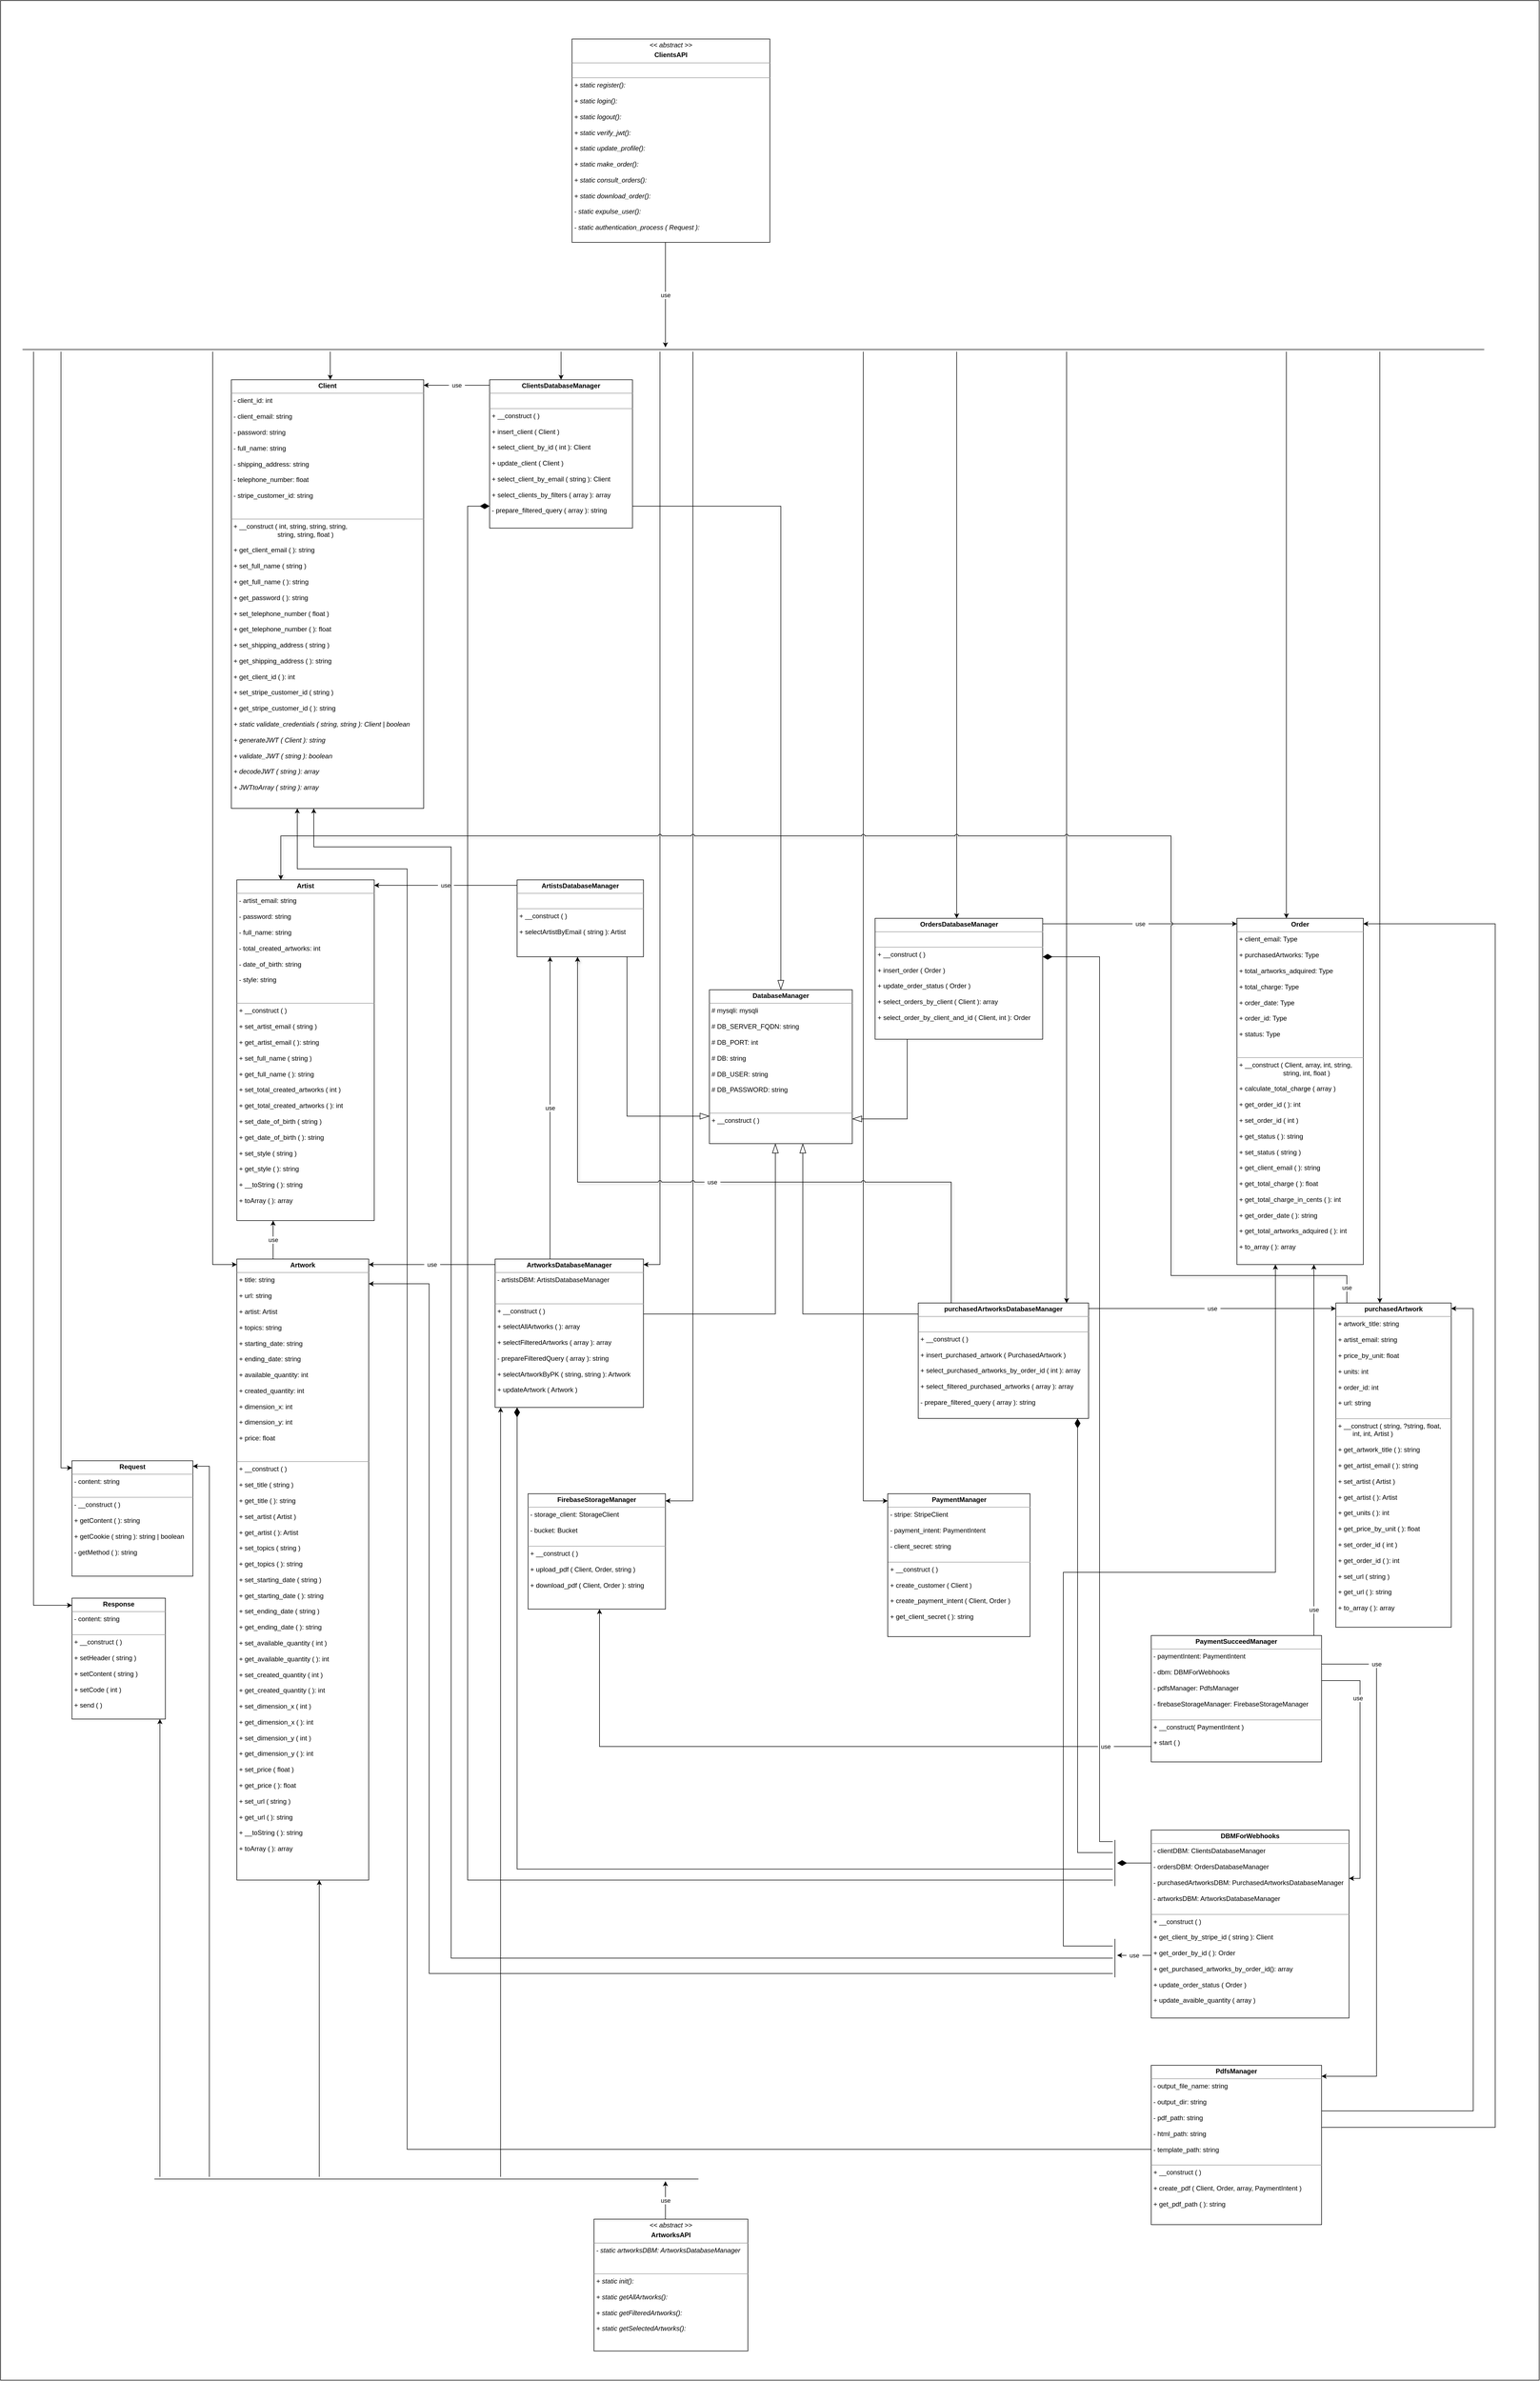 <mxfile version="16.6.4" type="device"><diagram id="xUnbJpcTaDGSTdmLeIQQ" name="Page-1"><mxGraphModel dx="4767" dy="5035" grid="1" gridSize="10" guides="1" tooltips="1" connect="1" arrows="1" fold="1" page="1" pageScale="1" pageWidth="827" pageHeight="1169" math="0" shadow="0"><root><mxCell id="0"/><mxCell id="1" parent="0"/><mxCell id="JdZH-zfZwmHDNsjw1NC9-6" value="&lt;p style=&quot;margin: 0px ; margin-top: 4px ; text-align: center&quot;&gt;&lt;b&gt;Client&lt;/b&gt;&lt;/p&gt;&lt;hr size=&quot;1&quot;&gt;&lt;p style=&quot;margin: 0px ; margin-left: 4px&quot;&gt;- client_id: int&lt;/p&gt;&lt;p style=&quot;margin: 0px ; margin-left: 4px&quot;&gt;&lt;br&gt;&lt;/p&gt;&lt;p style=&quot;margin: 0px ; margin-left: 4px&quot;&gt;- client_email: string&lt;br&gt;&lt;/p&gt;&lt;p style=&quot;margin: 0px ; margin-left: 4px&quot;&gt;&lt;br&gt;&lt;/p&gt;&lt;p style=&quot;margin: 0px 0px 0px 4px&quot;&gt;- password: string&lt;/p&gt;&lt;p style=&quot;margin: 0px 0px 0px 4px&quot;&gt;&lt;br&gt;&lt;/p&gt;&lt;p style=&quot;margin: 0px 0px 0px 4px&quot;&gt;- full_name: string&lt;/p&gt;&lt;p style=&quot;margin: 0px 0px 0px 4px&quot;&gt;&lt;br&gt;&lt;/p&gt;&lt;p style=&quot;margin: 0px 0px 0px 4px&quot;&gt;- shipping_address: string&lt;/p&gt;&lt;p style=&quot;margin: 0px 0px 0px 4px&quot;&gt;&lt;br&gt;&lt;/p&gt;&lt;p style=&quot;margin: 0px 0px 0px 4px&quot;&gt;- telephone_number: float&lt;/p&gt;&lt;p style=&quot;margin: 0px 0px 0px 4px&quot;&gt;&lt;br&gt;&lt;/p&gt;&lt;p style=&quot;margin: 0px 0px 0px 4px&quot;&gt;- stripe_customer_id: string&lt;/p&gt;&lt;p style=&quot;margin: 0px 0px 0px 4px&quot;&gt;&lt;br&gt;&lt;/p&gt;&lt;p style=&quot;margin: 0px 0px 0px 4px&quot;&gt;&lt;br&gt;&lt;/p&gt;&lt;hr size=&quot;1&quot;&gt;&lt;p style=&quot;margin: 0px ; margin-left: 4px&quot;&gt;+ __construct ( int, string, string, string,&lt;/p&gt;&lt;p style=&quot;margin: 0px ; margin-left: 4px&quot;&gt;&lt;span style=&quot;white-space: pre&quot;&gt;&#9;&lt;/span&gt;&lt;span style=&quot;white-space: pre&quot;&gt;&#9;&lt;/span&gt;&lt;span style=&quot;white-space: pre&quot;&gt;&#9;&lt;/span&gt;string, string, float )&lt;/p&gt;&lt;p style=&quot;margin: 0px ; margin-left: 4px&quot;&gt;&lt;br&gt;&lt;/p&gt;&lt;p style=&quot;margin: 0px ; margin-left: 4px&quot;&gt;+ get_client_email ( ): string&lt;br&gt;&lt;/p&gt;&lt;p style=&quot;margin: 0px ; margin-left: 4px&quot;&gt;&lt;br&gt;&lt;/p&gt;&lt;p style=&quot;margin: 0px ; margin-left: 4px&quot;&gt;+ set_full_name ( string )&lt;br&gt;&lt;/p&gt;&lt;p style=&quot;margin: 0px ; margin-left: 4px&quot;&gt;&lt;br&gt;&lt;/p&gt;&lt;p style=&quot;margin: 0px ; margin-left: 4px&quot;&gt;+ get_full_name ( ): string&lt;br&gt;&lt;/p&gt;&lt;p style=&quot;margin: 0px ; margin-left: 4px&quot;&gt;&lt;br&gt;&lt;/p&gt;&lt;p style=&quot;margin: 0px 0px 0px 4px&quot;&gt;+ get_password ( ): string&lt;/p&gt;&lt;p style=&quot;margin: 0px 0px 0px 4px&quot;&gt;&lt;br&gt;&lt;/p&gt;&lt;p style=&quot;margin: 0px 0px 0px 4px&quot;&gt;+ set_telephone_number ( float )&lt;br&gt;&lt;/p&gt;&lt;p style=&quot;margin: 0px 0px 0px 4px&quot;&gt;&lt;br&gt;&lt;/p&gt;&lt;p style=&quot;margin: 0px 0px 0px 4px&quot;&gt;+ get_telephone_number ( ): float&lt;br&gt;&lt;/p&gt;&lt;p style=&quot;margin: 0px 0px 0px 4px&quot;&gt;&lt;br&gt;&lt;/p&gt;&lt;p style=&quot;margin: 0px 0px 0px 4px&quot;&gt;+ set_shipping_address ( string )&lt;/p&gt;&lt;p style=&quot;margin: 0px 0px 0px 4px&quot;&gt;&lt;br&gt;&lt;/p&gt;&lt;p style=&quot;margin: 0px 0px 0px 4px&quot;&gt;+ get_shipping_address ( ): string&lt;br&gt;&lt;/p&gt;&lt;p style=&quot;margin: 0px 0px 0px 4px&quot;&gt;&lt;br&gt;&lt;/p&gt;&lt;p style=&quot;margin: 0px 0px 0px 4px&quot;&gt;+ get_client_id ( ): int&lt;/p&gt;&lt;p style=&quot;margin: 0px 0px 0px 4px&quot;&gt;&lt;br&gt;&lt;/p&gt;&lt;p style=&quot;margin: 0px 0px 0px 4px&quot;&gt;+ set_stripe_customer_id ( string )&lt;/p&gt;&lt;p style=&quot;margin: 0px 0px 0px 4px&quot;&gt;&lt;br&gt;&lt;/p&gt;&lt;p style=&quot;margin: 0px 0px 0px 4px&quot;&gt;+ get_stripe_customer_id ( ): string&lt;/p&gt;&lt;p style=&quot;margin: 0px 0px 0px 4px&quot;&gt;&lt;br&gt;&lt;/p&gt;&lt;p style=&quot;margin: 0px 0px 0px 4px&quot;&gt;&lt;i&gt;+ static validate_credentials ( string, string ): Client | boolean&lt;/i&gt;&lt;/p&gt;&lt;p style=&quot;margin: 0px 0px 0px 4px&quot;&gt;&lt;br&gt;&lt;/p&gt;&lt;p style=&quot;margin: 0px 0px 0px 4px&quot;&gt;&lt;i&gt;+ generateJWT ( Client ): string&lt;/i&gt;&lt;/p&gt;&lt;p style=&quot;margin: 0px 0px 0px 4px&quot;&gt;&lt;i&gt;&lt;br&gt;&lt;/i&gt;&lt;/p&gt;&lt;p style=&quot;margin: 0px 0px 0px 4px&quot;&gt;&lt;i&gt;+ validate_JWT ( string ): boolean&lt;/i&gt;&lt;/p&gt;&lt;p style=&quot;margin: 0px 0px 0px 4px&quot;&gt;&lt;i&gt;&lt;br&gt;&lt;/i&gt;&lt;/p&gt;&lt;p style=&quot;margin: 0px 0px 0px 4px&quot;&gt;&lt;i&gt;+ decodeJWT ( string ): array&lt;/i&gt;&lt;/p&gt;&lt;p style=&quot;margin: 0px 0px 0px 4px&quot;&gt;&lt;i&gt;&lt;br&gt;&lt;/i&gt;&lt;/p&gt;&lt;p style=&quot;margin: 0px 0px 0px 4px&quot;&gt;&lt;i&gt;+ JWTtoArray ( string ): array&lt;/i&gt;&lt;/p&gt;" style="verticalAlign=top;align=left;overflow=fill;fontSize=12;fontFamily=Helvetica;html=1;" parent="1" vertex="1"><mxGeometry x="220" y="-1110" width="350" height="780" as="geometry"/></mxCell><mxCell id="JdZH-zfZwmHDNsjw1NC9-10" style="edgeStyle=orthogonalEdgeStyle;rounded=0;orthogonalLoop=1;jettySize=auto;html=1;" parent="1" source="JdZH-zfZwmHDNsjw1NC9-42" target="JdZH-zfZwmHDNsjw1NC9-6" edge="1"><mxGeometry relative="1" as="geometry"><Array as="points"><mxPoint x="400" y="-1120"/><mxPoint x="400" y="-1120"/></Array><mxPoint x="296" y="108" as="sourcePoint"/></mxGeometry></mxCell><mxCell id="JdZH-zfZwmHDNsjw1NC9-13" value="" style="edgeStyle=orthogonalEdgeStyle;rounded=0;orthogonalLoop=1;jettySize=auto;html=1;" parent="1" source="JdZH-zfZwmHDNsjw1NC9-42" target="JdZH-zfZwmHDNsjw1NC9-12" edge="1"><mxGeometry x="-0.429" relative="1" as="geometry"><Array as="points"><mxPoint x="820" y="-1140"/><mxPoint x="820" y="-1140"/></Array><mxPoint as="offset"/></mxGeometry></mxCell><mxCell id="JdZH-zfZwmHDNsjw1NC9-18" value="" style="edgeStyle=orthogonalEdgeStyle;rounded=0;orthogonalLoop=1;jettySize=auto;html=1;" parent="1" source="JdZH-zfZwmHDNsjw1NC9-42" target="JdZH-zfZwmHDNsjw1NC9-16" edge="1"><mxGeometry x="-0.579" relative="1" as="geometry"><Array as="points"><mxPoint x="2140" y="-140"/><mxPoint x="2140" y="-140"/></Array><mxPoint as="offset"/><mxPoint x="1581" y="108" as="sourcePoint"/></mxGeometry></mxCell><mxCell id="JdZH-zfZwmHDNsjw1NC9-19" value="" style="edgeStyle=orthogonalEdgeStyle;rounded=0;orthogonalLoop=1;jettySize=auto;html=1;" parent="1" source="JdZH-zfZwmHDNsjw1NC9-42" target="JdZH-zfZwmHDNsjw1NC9-17" edge="1"><mxGeometry x="-0.656" relative="1" as="geometry"><Array as="points"><mxPoint x="1540" y="-150"/><mxPoint x="1540" y="-150"/></Array><mxPoint as="offset"/><mxPoint x="1941" y="108" as="sourcePoint"/></mxGeometry></mxCell><mxCell id="JdZH-zfZwmHDNsjw1NC9-27" value="" style="edgeStyle=orthogonalEdgeStyle;rounded=0;orthogonalLoop=1;jettySize=auto;html=1;" parent="1" source="JdZH-zfZwmHDNsjw1NC9-42" target="JdZH-zfZwmHDNsjw1NC9-22" edge="1"><mxGeometry x="-0.74" relative="1" as="geometry"><Array as="points"><mxPoint x="186" y="500"/></Array><mxPoint as="offset"/><mxPoint x="186" y="108" as="sourcePoint"/></mxGeometry></mxCell><mxCell id="JdZH-zfZwmHDNsjw1NC9-28" value="" style="edgeStyle=orthogonalEdgeStyle;rounded=0;orthogonalLoop=1;jettySize=auto;html=1;" parent="1" source="JdZH-zfZwmHDNsjw1NC9-42" target="JdZH-zfZwmHDNsjw1NC9-23" edge="1"><mxGeometry x="-0.66" relative="1" as="geometry"><Array as="points"><mxPoint x="1000" y="500"/></Array><mxPoint as="offset"/></mxGeometry></mxCell><mxCell id="JdZH-zfZwmHDNsjw1NC9-29" value="" style="edgeStyle=orthogonalEdgeStyle;rounded=0;orthogonalLoop=1;jettySize=auto;html=1;" parent="1" source="JdZH-zfZwmHDNsjw1NC9-42" target="JdZH-zfZwmHDNsjw1NC9-26" edge="1"><mxGeometry x="-0.787" relative="1" as="geometry"><Array as="points"><mxPoint x="1740" y="150"/><mxPoint x="1740" y="150"/></Array><mxPoint as="offset"/><mxPoint x="2071" y="108" as="sourcePoint"/></mxGeometry></mxCell><mxCell id="JdZH-zfZwmHDNsjw1NC9-30" value="" style="edgeStyle=orthogonalEdgeStyle;rounded=0;orthogonalLoop=1;jettySize=auto;html=1;" parent="1" source="JdZH-zfZwmHDNsjw1NC9-42" target="JdZH-zfZwmHDNsjw1NC9-24" edge="1"><mxGeometry x="-0.742" relative="1" as="geometry"><Array as="points"><mxPoint x="2310" y="120"/><mxPoint x="2310" y="120"/></Array><mxPoint as="offset"/><mxPoint x="1460" y="160" as="sourcePoint"/></mxGeometry></mxCell><mxCell id="JdZH-zfZwmHDNsjw1NC9-33" value="" style="edgeStyle=orthogonalEdgeStyle;rounded=0;orthogonalLoop=1;jettySize=auto;html=1;" parent="1" source="JdZH-zfZwmHDNsjw1NC9-42" target="JdZH-zfZwmHDNsjw1NC9-32" edge="1"><mxGeometry x="-0.007" relative="1" as="geometry"><Array as="points"><mxPoint x="1060" y="930"/></Array><mxPoint as="offset"/></mxGeometry></mxCell><mxCell id="JdZH-zfZwmHDNsjw1NC9-35" style="edgeStyle=orthogonalEdgeStyle;rounded=0;orthogonalLoop=1;jettySize=auto;html=1;" parent="1" source="JdZH-zfZwmHDNsjw1NC9-42" target="JdZH-zfZwmHDNsjw1NC9-34" edge="1"><mxGeometry relative="1" as="geometry"><Array as="points"><mxPoint x="1370" y="930"/></Array><mxPoint x="1360" y="-10" as="sourcePoint"/></mxGeometry></mxCell><mxCell id="JdZH-zfZwmHDNsjw1NC9-36" value="" style="edgeStyle=orthogonalEdgeStyle;rounded=0;orthogonalLoop=1;jettySize=auto;html=1;" parent="1" source="JdZH-zfZwmHDNsjw1NC9-42" target="JdZH-zfZwmHDNsjw1NC9-14" edge="1"><mxGeometry x="-0.789" y="40" relative="1" as="geometry"><Array as="points"><mxPoint x="-90" y="870"/></Array><mxPoint y="1" as="offset"/><mxPoint x="-54" y="108" as="sourcePoint"/></mxGeometry></mxCell><mxCell id="JdZH-zfZwmHDNsjw1NC9-37" value="" style="edgeStyle=orthogonalEdgeStyle;rounded=0;orthogonalLoop=1;jettySize=auto;html=1;" parent="1" source="JdZH-zfZwmHDNsjw1NC9-42" target="JdZH-zfZwmHDNsjw1NC9-15" edge="1"><mxGeometry x="-0.9" relative="1" as="geometry"><Array as="points"><mxPoint x="-140" y="1120"/></Array><mxPoint x="-1" as="offset"/><mxPoint x="-94" y="108" as="sourcePoint"/></mxGeometry></mxCell><mxCell id="JdZH-zfZwmHDNsjw1NC9-43" value="&amp;nbsp; use&amp;nbsp;&amp;nbsp;" style="edgeStyle=orthogonalEdgeStyle;rounded=0;orthogonalLoop=1;jettySize=auto;html=1;" parent="1" source="JdZH-zfZwmHDNsjw1NC9-7" target="JdZH-zfZwmHDNsjw1NC9-42" edge="1"><mxGeometry relative="1" as="geometry"><Array as="points"><mxPoint x="1010" y="-1300"/><mxPoint x="1010" y="-1300"/></Array></mxGeometry></mxCell><mxCell id="JdZH-zfZwmHDNsjw1NC9-7" value="&lt;p style=&quot;margin: 0px ; margin-top: 4px ; text-align: center&quot;&gt;&lt;i style=&quot;text-align: left&quot;&gt;&amp;lt;&amp;lt; abstract &amp;gt;&amp;gt;&lt;/i&gt;&lt;b&gt;&lt;br&gt;&lt;/b&gt;&lt;/p&gt;&lt;p style=&quot;margin: 0px ; margin-top: 4px ; text-align: center&quot;&gt;&lt;b&gt;ClientsAPI&lt;/b&gt;&lt;/p&gt;&lt;hr size=&quot;1&quot;&gt;&lt;p style=&quot;margin: 0px ; margin-left: 4px&quot;&gt;&lt;br&gt;&lt;/p&gt;&lt;hr size=&quot;1&quot;&gt;&lt;p style=&quot;margin: 0px ; margin-left: 4px&quot;&gt;&lt;i&gt;+ static register():&lt;/i&gt;&lt;/p&gt;&lt;p style=&quot;margin: 0px ; margin-left: 4px&quot;&gt;&lt;br&gt;&lt;/p&gt;&lt;p style=&quot;margin: 0px ; margin-left: 4px&quot;&gt;&lt;i&gt;+ static login():&lt;/i&gt;&lt;br&gt;&lt;/p&gt;&lt;p style=&quot;margin: 0px ; margin-left: 4px&quot;&gt;&lt;i&gt;&lt;br&gt;&lt;/i&gt;&lt;/p&gt;&lt;p style=&quot;margin: 0px 0px 0px 4px&quot;&gt;&lt;i&gt;+ static logout():&lt;/i&gt;&lt;/p&gt;&lt;p style=&quot;margin: 0px 0px 0px 4px&quot;&gt;&lt;br&gt;&lt;/p&gt;&lt;p style=&quot;margin: 0px 0px 0px 4px&quot;&gt;&lt;i&gt;+ static verify_jwt():&lt;/i&gt;&lt;/p&gt;&lt;p style=&quot;margin: 0px 0px 0px 4px&quot;&gt;&lt;i&gt;&lt;br&gt;&lt;/i&gt;&lt;/p&gt;&lt;p style=&quot;margin: 0px 0px 0px 4px&quot;&gt;&lt;i&gt;+ static update_profile():&lt;/i&gt;&lt;/p&gt;&lt;p style=&quot;margin: 0px 0px 0px 4px&quot;&gt;&lt;br&gt;&lt;/p&gt;&lt;p style=&quot;margin: 0px 0px 0px 4px&quot;&gt;&lt;i&gt;+ static make_order():&lt;/i&gt;&lt;/p&gt;&lt;p style=&quot;margin: 0px 0px 0px 4px&quot;&gt;&lt;i&gt;&lt;br&gt;&lt;/i&gt;&lt;/p&gt;&lt;p style=&quot;margin: 0px 0px 0px 4px&quot;&gt;&lt;i&gt;+ static consult_orders():&lt;/i&gt;&lt;i&gt;&lt;br&gt;&lt;/i&gt;&lt;/p&gt;&lt;p style=&quot;margin: 0px 0px 0px 4px&quot;&gt;&lt;i&gt;&lt;br&gt;&lt;/i&gt;&lt;/p&gt;&lt;p style=&quot;margin: 0px 0px 0px 4px&quot;&gt;&lt;i&gt;+ static download_order():&lt;/i&gt;&lt;i&gt;&lt;br&gt;&lt;/i&gt;&lt;/p&gt;&lt;p style=&quot;margin: 0px 0px 0px 4px&quot;&gt;&lt;i&gt;&lt;br&gt;&lt;/i&gt;&lt;/p&gt;&lt;p style=&quot;margin: 0px 0px 0px 4px&quot;&gt;&lt;i&gt;- static expulse_user():&lt;/i&gt;&lt;i&gt;&lt;br&gt;&lt;/i&gt;&lt;/p&gt;&lt;p style=&quot;margin: 0px 0px 0px 4px&quot;&gt;&lt;i&gt;&lt;br&gt;&lt;/i&gt;&lt;/p&gt;&lt;p style=&quot;margin: 0px 0px 0px 4px&quot;&gt;&lt;i&gt;- static authentication_process ( Request ):&lt;/i&gt;&lt;/p&gt;&lt;p style=&quot;margin: 0px ; margin-left: 4px&quot;&gt;&lt;br&gt;&lt;/p&gt;" style="verticalAlign=top;align=left;overflow=fill;fontSize=12;fontFamily=Helvetica;html=1;" parent="1" vertex="1"><mxGeometry x="840" y="-1730" width="360" height="370" as="geometry"/></mxCell><mxCell id="JdZH-zfZwmHDNsjw1NC9-38" value="" style="edgeStyle=orthogonalEdgeStyle;rounded=0;orthogonalLoop=1;jettySize=auto;html=1;" parent="1" source="JdZH-zfZwmHDNsjw1NC9-44" target="JdZH-zfZwmHDNsjw1NC9-15" edge="1"><mxGeometry x="-0.842" relative="1" as="geometry"><Array as="points"><mxPoint x="90" y="1740"/><mxPoint x="90" y="1740"/></Array><mxPoint as="offset"/><mxPoint x="166" y="2137" as="sourcePoint"/></mxGeometry></mxCell><mxCell id="JdZH-zfZwmHDNsjw1NC9-39" value="" style="edgeStyle=orthogonalEdgeStyle;rounded=0;orthogonalLoop=1;jettySize=auto;html=1;" parent="1" source="JdZH-zfZwmHDNsjw1NC9-44" target="JdZH-zfZwmHDNsjw1NC9-14" edge="1"><mxGeometry x="-0.862" relative="1" as="geometry"><Array as="points"><mxPoint x="180" y="867"/></Array><mxPoint as="offset"/><mxPoint x="226" y="2137" as="sourcePoint"/></mxGeometry></mxCell><mxCell id="JdZH-zfZwmHDNsjw1NC9-40" value="" style="edgeStyle=orthogonalEdgeStyle;rounded=0;orthogonalLoop=1;jettySize=auto;html=1;" parent="1" source="JdZH-zfZwmHDNsjw1NC9-44" target="JdZH-zfZwmHDNsjw1NC9-22" edge="1"><mxGeometry x="-0.849" relative="1" as="geometry"><Array as="points"><mxPoint x="380" y="1880"/><mxPoint x="380" y="1880"/></Array><mxPoint as="offset"/><mxPoint x="390" y="2070" as="sourcePoint"/></mxGeometry></mxCell><mxCell id="JdZH-zfZwmHDNsjw1NC9-41" value="" style="edgeStyle=orthogonalEdgeStyle;rounded=0;orthogonalLoop=1;jettySize=auto;html=1;" parent="1" source="JdZH-zfZwmHDNsjw1NC9-44" target="JdZH-zfZwmHDNsjw1NC9-23" edge="1"><mxGeometry x="-0.921" relative="1" as="geometry"><Array as="points"><mxPoint x="710" y="770"/><mxPoint x="710" y="770"/></Array><mxPoint as="offset"/></mxGeometry></mxCell><mxCell id="JdZH-zfZwmHDNsjw1NC9-45" value="&amp;nbsp; use&amp;nbsp;&amp;nbsp;" style="edgeStyle=orthogonalEdgeStyle;rounded=0;orthogonalLoop=1;jettySize=auto;html=1;" parent="1" source="JdZH-zfZwmHDNsjw1NC9-8" target="JdZH-zfZwmHDNsjw1NC9-44" edge="1"><mxGeometry relative="1" as="geometry"><Array as="points"><mxPoint x="1010" y="2187"/><mxPoint x="1010" y="2187"/></Array></mxGeometry></mxCell><mxCell id="JdZH-zfZwmHDNsjw1NC9-8" value="&lt;p style=&quot;margin: 0px ; margin-top: 4px ; text-align: center&quot;&gt;&lt;i style=&quot;text-align: left&quot;&gt;&amp;lt;&amp;lt; abstract &amp;gt;&amp;gt;&lt;/i&gt;&lt;b&gt;&lt;br&gt;&lt;/b&gt;&lt;/p&gt;&lt;p style=&quot;margin: 0px ; margin-top: 4px ; text-align: center&quot;&gt;&lt;b&gt;ArtworksAPI&lt;/b&gt;&lt;/p&gt;&lt;hr size=&quot;1&quot;&gt;&lt;p style=&quot;margin: 0px ; margin-left: 4px&quot;&gt;&lt;i&gt;- static artworksDBM: ArtworksDatabaseManager&lt;/i&gt;&lt;/p&gt;&lt;p style=&quot;margin: 0px ; margin-left: 4px&quot;&gt;&lt;i&gt;&lt;br&gt;&lt;/i&gt;&lt;/p&gt;&lt;p style=&quot;margin: 0px ; margin-left: 4px&quot;&gt;&lt;i&gt;&lt;br&gt;&lt;/i&gt;&lt;/p&gt;&lt;hr size=&quot;1&quot;&gt;&lt;p style=&quot;margin: 0px ; margin-left: 4px&quot;&gt;&lt;i&gt;+ static init():&lt;/i&gt;&lt;br&gt;&lt;/p&gt;&lt;p style=&quot;margin: 0px ; margin-left: 4px&quot;&gt;&lt;i&gt;&lt;br&gt;&lt;/i&gt;&lt;/p&gt;&lt;p style=&quot;margin: 0px ; margin-left: 4px&quot;&gt;&lt;i&gt;+ static getAllArtworks():&lt;/i&gt;&lt;i&gt;&lt;br&gt;&lt;/i&gt;&lt;/p&gt;&lt;p style=&quot;margin: 0px ; margin-left: 4px&quot;&gt;&lt;i&gt;&lt;br&gt;&lt;/i&gt;&lt;/p&gt;&lt;p style=&quot;margin: 0px ; margin-left: 4px&quot;&gt;&lt;i&gt;+ static getFilteredArtworks():&lt;/i&gt;&lt;i&gt;&lt;br&gt;&lt;/i&gt;&lt;/p&gt;&lt;p style=&quot;margin: 0px ; margin-left: 4px&quot;&gt;&lt;i&gt;&lt;br&gt;&lt;/i&gt;&lt;/p&gt;&lt;p style=&quot;margin: 0px ; margin-left: 4px&quot;&gt;&lt;i&gt;+ static getSelectedArtworks():&lt;/i&gt;&lt;i&gt;&lt;br&gt;&lt;/i&gt;&lt;/p&gt;" style="verticalAlign=top;align=left;overflow=fill;fontSize=12;fontFamily=Helvetica;html=1;" parent="1" vertex="1"><mxGeometry x="880" y="2237" width="280" height="240" as="geometry"/></mxCell><mxCell id="JdZH-zfZwmHDNsjw1NC9-21" value="&amp;nbsp; use&amp;nbsp;&amp;nbsp;" style="edgeStyle=orthogonalEdgeStyle;rounded=0;orthogonalLoop=1;jettySize=auto;html=1;" parent="1" source="JdZH-zfZwmHDNsjw1NC9-12" target="JdZH-zfZwmHDNsjw1NC9-6" edge="1"><mxGeometry relative="1" as="geometry"><Array as="points"><mxPoint x="580" y="-1100"/><mxPoint x="580" y="-1100"/></Array></mxGeometry></mxCell><mxCell id="JdZH-zfZwmHDNsjw1NC9-12" value="&lt;p style=&quot;margin: 0px ; margin-top: 4px ; text-align: center&quot;&gt;&lt;b&gt;ClientsDatabaseManager&lt;/b&gt;&lt;/p&gt;&lt;hr size=&quot;1&quot;&gt;&lt;p style=&quot;margin: 0px ; margin-left: 4px&quot;&gt;&lt;br&gt;&lt;/p&gt;&lt;hr size=&quot;1&quot;&gt;&lt;p style=&quot;margin: 0px ; margin-left: 4px&quot;&gt;+ __construct ( )&lt;/p&gt;&lt;p style=&quot;margin: 0px ; margin-left: 4px&quot;&gt;&lt;br&gt;&lt;/p&gt;&lt;p style=&quot;margin: 0px ; margin-left: 4px&quot;&gt;+ insert_client ( Client )&lt;br&gt;&lt;/p&gt;&lt;p style=&quot;margin: 0px ; margin-left: 4px&quot;&gt;&lt;br&gt;&lt;/p&gt;&lt;p style=&quot;margin: 0px 0px 0px 4px&quot;&gt;+ select_client_by_id ( int ): Client&lt;/p&gt;&lt;p style=&quot;margin: 0px 0px 0px 4px&quot;&gt;&lt;br&gt;&lt;/p&gt;&lt;p style=&quot;margin: 0px 0px 0px 4px&quot;&gt;+ update_client ( Client )&lt;/p&gt;&lt;p style=&quot;margin: 0px 0px 0px 4px&quot;&gt;&lt;br&gt;&lt;/p&gt;&lt;p style=&quot;margin: 0px 0px 0px 4px&quot;&gt;+ select_client_by_email ( string ): Client&lt;/p&gt;&lt;p style=&quot;margin: 0px 0px 0px 4px&quot;&gt;&lt;br&gt;&lt;/p&gt;&lt;p style=&quot;margin: 0px 0px 0px 4px&quot;&gt;+ select_clients_by_filters ( array ): array&lt;/p&gt;&lt;p style=&quot;margin: 0px 0px 0px 4px&quot;&gt;&lt;br&gt;&lt;/p&gt;&lt;p style=&quot;margin: 0px 0px 0px 4px&quot;&gt;- prepare_filtered_query ( array ): string&lt;/p&gt;" style="verticalAlign=top;align=left;overflow=fill;fontSize=12;fontFamily=Helvetica;html=1;" parent="1" vertex="1"><mxGeometry x="690" y="-1110" width="260" height="270" as="geometry"/></mxCell><mxCell id="JdZH-zfZwmHDNsjw1NC9-14" value="&lt;p style=&quot;margin: 0px ; margin-top: 4px ; text-align: center&quot;&gt;&lt;b&gt;Request&lt;/b&gt;&lt;/p&gt;&lt;hr size=&quot;1&quot;&gt;&lt;p style=&quot;margin: 0px ; margin-left: 4px&quot;&gt;- content: string&amp;nbsp;&lt;/p&gt;&lt;p style=&quot;margin: 0px ; margin-left: 4px&quot;&gt;&lt;br&gt;&lt;/p&gt;&lt;hr size=&quot;1&quot;&gt;&lt;p style=&quot;margin: 0px ; margin-left: 4px&quot;&gt;- __construct ( )&lt;/p&gt;&lt;p style=&quot;margin: 0px ; margin-left: 4px&quot;&gt;&lt;br&gt;&lt;/p&gt;&lt;p style=&quot;margin: 0px ; margin-left: 4px&quot;&gt;+ getContent ( ): string&lt;br&gt;&lt;/p&gt;&lt;p style=&quot;margin: 0px ; margin-left: 4px&quot;&gt;&lt;br&gt;&lt;/p&gt;&lt;p style=&quot;margin: 0px ; margin-left: 4px&quot;&gt;+ getCookie ( string ): string | boolean&lt;br&gt;&lt;/p&gt;&lt;p style=&quot;margin: 0px ; margin-left: 4px&quot;&gt;&lt;br&gt;&lt;/p&gt;&lt;p style=&quot;margin: 0px ; margin-left: 4px&quot;&gt;- getMethod ( ): string&lt;br&gt;&lt;/p&gt;" style="verticalAlign=top;align=left;overflow=fill;fontSize=12;fontFamily=Helvetica;html=1;" parent="1" vertex="1"><mxGeometry x="-70" y="857" width="220" height="210" as="geometry"/></mxCell><mxCell id="JdZH-zfZwmHDNsjw1NC9-15" value="&lt;p style=&quot;margin: 0px ; margin-top: 4px ; text-align: center&quot;&gt;&lt;b&gt;Response&lt;/b&gt;&lt;/p&gt;&lt;hr size=&quot;1&quot;&gt;&lt;p style=&quot;margin: 0px ; margin-left: 4px&quot;&gt;- content: string&lt;/p&gt;&lt;p style=&quot;margin: 0px ; margin-left: 4px&quot;&gt;&lt;br&gt;&lt;/p&gt;&lt;hr size=&quot;1&quot;&gt;&lt;p style=&quot;margin: 0px ; margin-left: 4px&quot;&gt;+ __construct ( )&lt;/p&gt;&lt;p style=&quot;margin: 0px ; margin-left: 4px&quot;&gt;&lt;br&gt;&lt;/p&gt;&lt;p style=&quot;margin: 0px ; margin-left: 4px&quot;&gt;+ setHeader ( string )&lt;br&gt;&lt;/p&gt;&lt;p style=&quot;margin: 0px ; margin-left: 4px&quot;&gt;&lt;br&gt;&lt;/p&gt;&lt;p style=&quot;margin: 0px 0px 0px 4px&quot;&gt;+ setContent ( string )&lt;/p&gt;&lt;p style=&quot;margin: 0px 0px 0px 4px&quot;&gt;&lt;br&gt;&lt;/p&gt;&lt;p style=&quot;margin: 0px 0px 0px 4px&quot;&gt;+ setCode ( int )&lt;/p&gt;&lt;p style=&quot;margin: 0px 0px 0px 4px&quot;&gt;&lt;br&gt;&lt;/p&gt;&lt;p style=&quot;margin: 0px 0px 0px 4px&quot;&gt;+ send ( )&lt;br&gt;&lt;/p&gt;" style="verticalAlign=top;align=left;overflow=fill;fontSize=12;fontFamily=Helvetica;html=1;" parent="1" vertex="1"><mxGeometry x="-70" y="1107" width="170" height="220" as="geometry"/></mxCell><mxCell id="JdZH-zfZwmHDNsjw1NC9-16" value="&lt;p style=&quot;margin: 0px ; margin-top: 4px ; text-align: center&quot;&gt;&lt;b&gt;Order&lt;/b&gt;&lt;/p&gt;&lt;hr size=&quot;1&quot;&gt;&lt;p style=&quot;margin: 0px ; margin-left: 4px&quot;&gt;+ client_email: Type&lt;/p&gt;&lt;p style=&quot;margin: 0px ; margin-left: 4px&quot;&gt;&lt;br&gt;&lt;/p&gt;&lt;p style=&quot;margin: 0px ; margin-left: 4px&quot;&gt;+ purchasedArtworks: Type&lt;br&gt;&lt;/p&gt;&lt;p style=&quot;margin: 0px ; margin-left: 4px&quot;&gt;&lt;br&gt;&lt;/p&gt;&lt;p style=&quot;margin: 0px ; margin-left: 4px&quot;&gt;+ total_artworks_adquired: Type&lt;br&gt;&lt;/p&gt;&lt;p style=&quot;margin: 0px ; margin-left: 4px&quot;&gt;&lt;br&gt;&lt;/p&gt;&lt;p style=&quot;margin: 0px ; margin-left: 4px&quot;&gt;+ total_charge: Type&lt;br&gt;&lt;/p&gt;&lt;p style=&quot;margin: 0px ; margin-left: 4px&quot;&gt;&lt;br&gt;&lt;/p&gt;&lt;p style=&quot;margin: 0px ; margin-left: 4px&quot;&gt;+ order_date: Type&lt;br&gt;&lt;/p&gt;&lt;p style=&quot;margin: 0px ; margin-left: 4px&quot;&gt;&lt;br&gt;&lt;/p&gt;&lt;p style=&quot;margin: 0px ; margin-left: 4px&quot;&gt;+ order_id: Type&lt;br&gt;&lt;/p&gt;&lt;p style=&quot;margin: 0px ; margin-left: 4px&quot;&gt;&lt;br&gt;&lt;/p&gt;&lt;p style=&quot;margin: 0px 0px 0px 4px&quot;&gt;+ status: Type&lt;/p&gt;&lt;p style=&quot;margin: 0px 0px 0px 4px&quot;&gt;&lt;br&gt;&lt;/p&gt;&lt;p style=&quot;margin: 0px 0px 0px 4px&quot;&gt;&lt;br&gt;&lt;/p&gt;&lt;hr size=&quot;1&quot;&gt;&lt;p style=&quot;margin: 0px ; margin-left: 4px&quot;&gt;+ __construct ( Client, array, int, string,&lt;/p&gt;&lt;p style=&quot;margin: 0px ; margin-left: 4px&quot;&gt;&lt;span style=&quot;white-space: pre&quot;&gt;&#9;&lt;/span&gt;&lt;span style=&quot;white-space: pre&quot;&gt;&#9;&lt;/span&gt;&lt;span style=&quot;white-space: pre&quot;&gt;&#9;&lt;/span&gt;string, int, float )&lt;/p&gt;&lt;p style=&quot;margin: 0px ; margin-left: 4px&quot;&gt;&lt;br&gt;&lt;/p&gt;&lt;p style=&quot;margin: 0px ; margin-left: 4px&quot;&gt;+ calculate_total_charge ( array )&lt;br&gt;&lt;/p&gt;&lt;p style=&quot;margin: 0px ; margin-left: 4px&quot;&gt;&lt;br&gt;&lt;/p&gt;&lt;p style=&quot;margin: 0px 0px 0px 4px&quot;&gt;+ get_order_id ( ): int&lt;/p&gt;&lt;p style=&quot;margin: 0px 0px 0px 4px&quot;&gt;&lt;br&gt;&lt;/p&gt;&lt;p style=&quot;margin: 0px 0px 0px 4px&quot;&gt;+ set_order_id ( int )&lt;/p&gt;&lt;p style=&quot;margin: 0px 0px 0px 4px&quot;&gt;&lt;br&gt;&lt;/p&gt;&lt;p style=&quot;margin: 0px 0px 0px 4px&quot;&gt;+ get_status ( ): string&lt;/p&gt;&lt;p style=&quot;margin: 0px 0px 0px 4px&quot;&gt;&lt;br&gt;&lt;/p&gt;&lt;p style=&quot;margin: 0px 0px 0px 4px&quot;&gt;+ set_status ( string )&lt;/p&gt;&lt;p style=&quot;margin: 0px 0px 0px 4px&quot;&gt;&lt;br&gt;&lt;/p&gt;&lt;p style=&quot;margin: 0px 0px 0px 4px&quot;&gt;+ get_client_email ( ): string&lt;/p&gt;&lt;p style=&quot;margin: 0px 0px 0px 4px&quot;&gt;&lt;br&gt;&lt;/p&gt;&lt;p style=&quot;margin: 0px 0px 0px 4px&quot;&gt;+ get_total_charge ( ): float&lt;/p&gt;&lt;p style=&quot;margin: 0px 0px 0px 4px&quot;&gt;&lt;br&gt;&lt;/p&gt;&lt;p style=&quot;margin: 0px 0px 0px 4px&quot;&gt;+ get_total_charge_in_cents ( ): int&lt;/p&gt;&lt;p style=&quot;margin: 0px 0px 0px 4px&quot;&gt;&lt;br&gt;&lt;/p&gt;&lt;p style=&quot;margin: 0px 0px 0px 4px&quot;&gt;+ get_order_date ( ): string&lt;/p&gt;&lt;p style=&quot;margin: 0px 0px 0px 4px&quot;&gt;&lt;br&gt;&lt;/p&gt;&lt;p style=&quot;margin: 0px 0px 0px 4px&quot;&gt;+ get_total_artworks_adquired ( ): int&lt;/p&gt;&lt;p style=&quot;margin: 0px 0px 0px 4px&quot;&gt;&lt;br&gt;&lt;/p&gt;&lt;p style=&quot;margin: 0px 0px 0px 4px&quot;&gt;+ to_array ( ): array&lt;/p&gt;" style="verticalAlign=top;align=left;overflow=fill;fontSize=12;fontFamily=Helvetica;html=1;" parent="1" vertex="1"><mxGeometry x="2050" y="-130" width="230" height="630" as="geometry"/></mxCell><mxCell id="JdZH-zfZwmHDNsjw1NC9-20" value="&amp;nbsp; use&amp;nbsp;&amp;nbsp;" style="edgeStyle=orthogonalEdgeStyle;rounded=0;orthogonalLoop=1;jettySize=auto;html=1;" parent="1" source="JdZH-zfZwmHDNsjw1NC9-17" target="JdZH-zfZwmHDNsjw1NC9-16" edge="1"><mxGeometry relative="1" as="geometry"><Array as="points"><mxPoint x="1910" y="-120"/><mxPoint x="1910" y="-120"/></Array></mxGeometry></mxCell><mxCell id="JdZH-zfZwmHDNsjw1NC9-17" value="&lt;p style=&quot;margin: 0px ; margin-top: 4px ; text-align: center&quot;&gt;&lt;b&gt;OrdersDatabaseManager&lt;/b&gt;&lt;/p&gt;&lt;hr size=&quot;1&quot;&gt;&lt;p style=&quot;margin: 0px ; margin-left: 4px&quot;&gt;&lt;br&gt;&lt;/p&gt;&lt;hr size=&quot;1&quot;&gt;&lt;p style=&quot;margin: 0px ; margin-left: 4px&quot;&gt;+ __construct ( )&lt;/p&gt;&lt;p style=&quot;margin: 0px ; margin-left: 4px&quot;&gt;&lt;br&gt;&lt;/p&gt;&lt;p style=&quot;margin: 0px ; margin-left: 4px&quot;&gt;+ insert_order ( Order )&lt;br&gt;&lt;/p&gt;&lt;p style=&quot;margin: 0px ; margin-left: 4px&quot;&gt;&lt;br&gt;&lt;/p&gt;&lt;p style=&quot;margin: 0px ; margin-left: 4px&quot;&gt;+ update_order_status ( Order )&lt;br&gt;&lt;/p&gt;&lt;p style=&quot;margin: 0px ; margin-left: 4px&quot;&gt;&lt;br&gt;&lt;/p&gt;&lt;p style=&quot;margin: 0px 0px 0px 4px&quot;&gt;+ select_orders_by_client ( Client ): array&lt;/p&gt;&lt;p style=&quot;margin: 0px 0px 0px 4px&quot;&gt;&lt;br&gt;&lt;/p&gt;&lt;p style=&quot;margin: 0px 0px 0px 4px&quot;&gt;+ select_order_by_client_and_id ( Client, int ): Order&lt;/p&gt;" style="verticalAlign=top;align=left;overflow=fill;fontSize=12;fontFamily=Helvetica;html=1;" parent="1" vertex="1"><mxGeometry x="1391.5" y="-130" width="305" height="220" as="geometry"/></mxCell><mxCell id="CG52uGSbJtHgfv5o5WUb-5" value="&amp;nbsp; use&amp;nbsp;&amp;nbsp;" style="edgeStyle=orthogonalEdgeStyle;rounded=0;orthogonalLoop=1;jettySize=auto;html=1;" parent="1" source="JdZH-zfZwmHDNsjw1NC9-22" target="CG52uGSbJtHgfv5o5WUb-1" edge="1"><mxGeometry relative="1" as="geometry"><Array as="points"><mxPoint x="296" y="470"/><mxPoint x="296" y="470"/></Array></mxGeometry></mxCell><mxCell id="JdZH-zfZwmHDNsjw1NC9-22" value="&lt;p style=&quot;margin: 0px ; margin-top: 4px ; text-align: center&quot;&gt;&lt;b&gt;Artwork&lt;/b&gt;&lt;/p&gt;&lt;hr size=&quot;1&quot;&gt;&lt;p style=&quot;margin: 0px ; margin-left: 4px&quot;&gt;+ title: string&lt;/p&gt;&lt;p style=&quot;margin: 0px ; margin-left: 4px&quot;&gt;&lt;br&gt;&lt;/p&gt;&lt;p style=&quot;margin: 0px ; margin-left: 4px&quot;&gt;+ url: string&lt;br&gt;&lt;/p&gt;&lt;p style=&quot;margin: 0px ; margin-left: 4px&quot;&gt;&lt;br&gt;&lt;/p&gt;&lt;p style=&quot;margin: 0px ; margin-left: 4px&quot;&gt;+ artist: Artist&lt;br&gt;&lt;/p&gt;&lt;p style=&quot;margin: 0px ; margin-left: 4px&quot;&gt;&lt;br&gt;&lt;/p&gt;&lt;p style=&quot;margin: 0px ; margin-left: 4px&quot;&gt;+ topics: string&lt;br&gt;&lt;/p&gt;&lt;p style=&quot;margin: 0px ; margin-left: 4px&quot;&gt;&lt;br&gt;&lt;/p&gt;&lt;p style=&quot;margin: 0px ; margin-left: 4px&quot;&gt;+ starting_date: string&lt;br&gt;&lt;/p&gt;&lt;p style=&quot;margin: 0px ; margin-left: 4px&quot;&gt;&lt;br&gt;&lt;/p&gt;&lt;p style=&quot;margin: 0px ; margin-left: 4px&quot;&gt;+ ending_date: string&lt;br&gt;&lt;/p&gt;&lt;p style=&quot;margin: 0px ; margin-left: 4px&quot;&gt;&lt;br&gt;&lt;/p&gt;&lt;p style=&quot;margin: 0px ; margin-left: 4px&quot;&gt;+ available_quantity: int&lt;br&gt;&lt;/p&gt;&lt;p style=&quot;margin: 0px ; margin-left: 4px&quot;&gt;&lt;br&gt;&lt;/p&gt;&lt;p style=&quot;margin: 0px ; margin-left: 4px&quot;&gt;+ created_quantity: int&lt;br&gt;&lt;/p&gt;&lt;p style=&quot;margin: 0px ; margin-left: 4px&quot;&gt;&lt;br&gt;&lt;/p&gt;&lt;p style=&quot;margin: 0px ; margin-left: 4px&quot;&gt;+ dimension_x: int&lt;br&gt;&lt;/p&gt;&lt;p style=&quot;margin: 0px ; margin-left: 4px&quot;&gt;&lt;br&gt;&lt;/p&gt;&lt;p style=&quot;margin: 0px ; margin-left: 4px&quot;&gt;+ dimension_y: int&lt;br&gt;&lt;/p&gt;&lt;p style=&quot;margin: 0px ; margin-left: 4px&quot;&gt;&lt;br&gt;&lt;/p&gt;&lt;p style=&quot;margin: 0px ; margin-left: 4px&quot;&gt;+ price: float&lt;br&gt;&lt;/p&gt;&lt;p style=&quot;margin: 0px ; margin-left: 4px&quot;&gt;&lt;br&gt;&lt;/p&gt;&lt;p style=&quot;margin: 0px ; margin-left: 4px&quot;&gt;&lt;br&gt;&lt;/p&gt;&lt;hr size=&quot;1&quot;&gt;&lt;p style=&quot;margin: 0px ; margin-left: 4px&quot;&gt;+ __construct ( )&lt;/p&gt;&lt;p style=&quot;margin: 0px ; margin-left: 4px&quot;&gt;&lt;br&gt;&lt;/p&gt;&lt;p style=&quot;margin: 0px ; margin-left: 4px&quot;&gt;+ set_title ( string )&lt;br&gt;&lt;/p&gt;&lt;p style=&quot;margin: 0px ; margin-left: 4px&quot;&gt;&lt;br&gt;&lt;/p&gt;&lt;p style=&quot;margin: 0px 0px 0px 4px&quot;&gt;+ get_title ( ): string&lt;br&gt;&lt;/p&gt;&lt;p style=&quot;margin: 0px 0px 0px 4px&quot;&gt;&lt;br&gt;&lt;/p&gt;&lt;p style=&quot;margin: 0px 0px 0px 4px&quot;&gt;+ set_artist ( Artist )&lt;br&gt;&lt;/p&gt;&lt;p style=&quot;margin: 0px 0px 0px 4px&quot;&gt;&lt;br&gt;&lt;/p&gt;&lt;p style=&quot;margin: 0px 0px 0px 4px&quot;&gt;+ get_artist ( ): Artist&lt;br&gt;&lt;/p&gt;&lt;p style=&quot;margin: 0px 0px 0px 4px&quot;&gt;&lt;br&gt;&lt;/p&gt;&lt;p style=&quot;margin: 0px 0px 0px 4px&quot;&gt;+ set_topics ( string )&lt;br&gt;&lt;/p&gt;&lt;p style=&quot;margin: 0px 0px 0px 4px&quot;&gt;&lt;br&gt;&lt;/p&gt;&lt;p style=&quot;margin: 0px 0px 0px 4px&quot;&gt;+ get_topics ( ): string&lt;/p&gt;&lt;p style=&quot;margin: 0px 0px 0px 4px&quot;&gt;&lt;br&gt;&lt;/p&gt;&lt;p style=&quot;margin: 0px 0px 0px 4px&quot;&gt;+ set_starting_date ( string )&lt;br&gt;&lt;/p&gt;&lt;p style=&quot;margin: 0px 0px 0px 4px&quot;&gt;&lt;br&gt;&lt;/p&gt;&lt;p style=&quot;margin: 0px 0px 0px 4px&quot;&gt;+ get_starting_date ( ): string&lt;br&gt;&lt;/p&gt;&lt;p style=&quot;margin: 0px 0px 0px 4px&quot;&gt;&lt;br&gt;&lt;/p&gt;&lt;p style=&quot;margin: 0px 0px 0px 4px&quot;&gt;+ set_ending_date ( string )&lt;/p&gt;&lt;p style=&quot;margin: 0px 0px 0px 4px&quot;&gt;&lt;br&gt;&lt;/p&gt;&lt;p style=&quot;margin: 0px 0px 0px 4px&quot;&gt;+ get_ending_date ( ): string&lt;br&gt;&lt;/p&gt;&lt;p style=&quot;margin: 0px 0px 0px 4px&quot;&gt;&lt;br&gt;&lt;/p&gt;&lt;p style=&quot;margin: 0px 0px 0px 4px&quot;&gt;+ set_available_quantity ( int )&lt;/p&gt;&lt;p style=&quot;margin: 0px 0px 0px 4px&quot;&gt;&lt;br&gt;&lt;/p&gt;&lt;p style=&quot;margin: 0px 0px 0px 4px&quot;&gt;+ get_available_quantity ( ): int&lt;/p&gt;&lt;p style=&quot;margin: 0px 0px 0px 4px&quot;&gt;&lt;br&gt;&lt;/p&gt;&lt;p style=&quot;margin: 0px 0px 0px 4px&quot;&gt;+ set_created_quantity ( int )&lt;/p&gt;&lt;p style=&quot;margin: 0px 0px 0px 4px&quot;&gt;&lt;br&gt;&lt;/p&gt;&lt;p style=&quot;margin: 0px 0px 0px 4px&quot;&gt;+ get_created_quantity ( ): int&lt;br&gt;&lt;/p&gt;&lt;p style=&quot;margin: 0px 0px 0px 4px&quot;&gt;&lt;br&gt;&lt;/p&gt;&lt;p style=&quot;margin: 0px 0px 0px 4px&quot;&gt;+ set_dimension_x ( int )&lt;/p&gt;&lt;p style=&quot;margin: 0px 0px 0px 4px&quot;&gt;&lt;br&gt;&lt;/p&gt;&lt;p style=&quot;margin: 0px 0px 0px 4px&quot;&gt;+ get_dimension_x ( ): int&lt;/p&gt;&lt;p style=&quot;margin: 0px 0px 0px 4px&quot;&gt;&lt;br&gt;&lt;/p&gt;&lt;p style=&quot;margin: 0px 0px 0px 4px&quot;&gt;+ set_dimension_y ( int )&lt;/p&gt;&lt;p style=&quot;margin: 0px 0px 0px 4px&quot;&gt;&lt;br&gt;&lt;/p&gt;&lt;p style=&quot;margin: 0px 0px 0px 4px&quot;&gt;+ get_dimension_y ( ): int&lt;/p&gt;&lt;p style=&quot;margin: 0px 0px 0px 4px&quot;&gt;&lt;br&gt;&lt;/p&gt;&lt;p style=&quot;margin: 0px 0px 0px 4px&quot;&gt;+ set_price ( float )&lt;/p&gt;&lt;p style=&quot;margin: 0px 0px 0px 4px&quot;&gt;&lt;br&gt;&lt;/p&gt;&lt;p style=&quot;margin: 0px 0px 0px 4px&quot;&gt;+ get_price ( ): float&lt;/p&gt;&lt;p style=&quot;margin: 0px 0px 0px 4px&quot;&gt;&lt;br&gt;&lt;/p&gt;&lt;p style=&quot;margin: 0px 0px 0px 4px&quot;&gt;+ set_url ( string )&lt;/p&gt;&lt;p style=&quot;margin: 0px 0px 0px 4px&quot;&gt;&lt;br&gt;&lt;/p&gt;&lt;p style=&quot;margin: 0px 0px 0px 4px&quot;&gt;+ get_url ( ): string&lt;/p&gt;&lt;p style=&quot;margin: 0px 0px 0px 4px&quot;&gt;&lt;br&gt;&lt;/p&gt;&lt;p style=&quot;margin: 0px 0px 0px 4px&quot;&gt;+ __toString ( ): string&lt;br&gt;&lt;/p&gt;&lt;p style=&quot;margin: 0px 0px 0px 4px&quot;&gt;&lt;br&gt;&lt;/p&gt;&lt;p style=&quot;margin: 0px 0px 0px 4px&quot;&gt;+ toArray ( ): array&lt;br&gt;&lt;/p&gt;" style="verticalAlign=top;align=left;overflow=fill;fontSize=12;fontFamily=Helvetica;html=1;" parent="1" vertex="1"><mxGeometry x="230" y="490" width="240" height="1130" as="geometry"/></mxCell><mxCell id="JdZH-zfZwmHDNsjw1NC9-47" value="&amp;nbsp; use&amp;nbsp;&amp;nbsp;" style="edgeStyle=orthogonalEdgeStyle;rounded=0;orthogonalLoop=1;jettySize=auto;html=1;" parent="1" source="JdZH-zfZwmHDNsjw1NC9-23" target="JdZH-zfZwmHDNsjw1NC9-22" edge="1"><mxGeometry relative="1" as="geometry"><Array as="points"><mxPoint x="550" y="500"/><mxPoint x="550" y="500"/></Array></mxGeometry></mxCell><mxCell id="CG52uGSbJtHgfv5o5WUb-3" value="&amp;nbsp; use&amp;nbsp;&amp;nbsp;" style="edgeStyle=orthogonalEdgeStyle;rounded=0;orthogonalLoop=1;jettySize=auto;html=1;" parent="1" source="JdZH-zfZwmHDNsjw1NC9-23" target="CG52uGSbJtHgfv5o5WUb-2" edge="1"><mxGeometry relative="1" as="geometry"><Array as="points"><mxPoint x="800" y="120"/><mxPoint x="800" y="120"/></Array></mxGeometry></mxCell><mxCell id="JdZH-zfZwmHDNsjw1NC9-23" value="&lt;p style=&quot;margin: 0px ; margin-top: 4px ; text-align: center&quot;&gt;&lt;b&gt;ArtworksDatabaseManager&lt;/b&gt;&lt;/p&gt;&lt;hr size=&quot;1&quot;&gt;&lt;p style=&quot;margin: 0px ; margin-left: 4px&quot;&gt;- artistsDBM: ArtistsDatabaseManager&lt;/p&gt;&lt;p style=&quot;margin: 0px ; margin-left: 4px&quot;&gt;&lt;br&gt;&lt;/p&gt;&lt;p style=&quot;margin: 0px ; margin-left: 4px&quot;&gt;&lt;br&gt;&lt;/p&gt;&lt;hr size=&quot;1&quot;&gt;&lt;p style=&quot;margin: 0px ; margin-left: 4px&quot;&gt;+ __construct ( )&lt;/p&gt;&lt;p style=&quot;margin: 0px ; margin-left: 4px&quot;&gt;&lt;br&gt;&lt;/p&gt;&lt;p style=&quot;margin: 0px ; margin-left: 4px&quot;&gt;+ selectAllArtworks ( ): array&lt;br&gt;&lt;/p&gt;&lt;p style=&quot;margin: 0px ; margin-left: 4px&quot;&gt;&lt;br&gt;&lt;/p&gt;&lt;p style=&quot;margin: 0px ; margin-left: 4px&quot;&gt;+ selectFilteredArtworks ( array ): array&lt;br&gt;&lt;/p&gt;&lt;p style=&quot;margin: 0px ; margin-left: 4px&quot;&gt;&lt;br&gt;&lt;/p&gt;&lt;p style=&quot;margin: 0px 0px 0px 4px&quot;&gt;- prepareFilteredQuery ( array ): string&lt;br&gt;&lt;/p&gt;&lt;p style=&quot;margin: 0px 0px 0px 4px&quot;&gt;&lt;br&gt;&lt;/p&gt;&lt;p style=&quot;margin: 0px 0px 0px 4px&quot;&gt;+ selectArtworkByPK ( string, string ): Artwork&lt;/p&gt;&lt;p style=&quot;margin: 0px 0px 0px 4px&quot;&gt;&lt;br&gt;&lt;/p&gt;&lt;p style=&quot;margin: 0px 0px 0px 4px&quot;&gt;+ updateArtwork ( Artwork )&lt;/p&gt;" style="verticalAlign=top;align=left;overflow=fill;fontSize=12;fontFamily=Helvetica;html=1;" parent="1" vertex="1"><mxGeometry x="700" y="490" width="270" height="270" as="geometry"/></mxCell><mxCell id="CG52uGSbJtHgfv5o5WUb-7" value="&amp;nbsp; use&amp;nbsp;&amp;nbsp;" style="edgeStyle=orthogonalEdgeStyle;rounded=0;orthogonalLoop=1;jettySize=auto;html=1;shadow=1;jumpStyle=arc;" parent="1" source="JdZH-zfZwmHDNsjw1NC9-24" target="CG52uGSbJtHgfv5o5WUb-1" edge="1"><mxGeometry x="-0.98" relative="1" as="geometry"><Array as="points"><mxPoint x="2250" y="520"/><mxPoint x="1930" y="520"/><mxPoint x="1930" y="-280"/><mxPoint x="310" y="-280"/></Array><mxPoint as="offset"/></mxGeometry></mxCell><mxCell id="JdZH-zfZwmHDNsjw1NC9-24" value="&lt;p style=&quot;margin: 0px ; margin-top: 4px ; text-align: center&quot;&gt;&lt;b&gt;purchasedArtwork&lt;/b&gt;&lt;/p&gt;&lt;hr size=&quot;1&quot;&gt;&lt;p style=&quot;margin: 0px ; margin-left: 4px&quot;&gt;+ artwork_title: string&lt;/p&gt;&lt;p style=&quot;margin: 0px ; margin-left: 4px&quot;&gt;&lt;br&gt;&lt;/p&gt;&lt;p style=&quot;margin: 0px ; margin-left: 4px&quot;&gt;+ artist_email: string&lt;br&gt;&lt;/p&gt;&lt;p style=&quot;margin: 0px ; margin-left: 4px&quot;&gt;&lt;br&gt;&lt;/p&gt;&lt;p style=&quot;margin: 0px 0px 0px 4px&quot;&gt;+ price_by_unit: float&lt;/p&gt;&lt;p style=&quot;margin: 0px 0px 0px 4px&quot;&gt;&lt;br&gt;&lt;/p&gt;&lt;p style=&quot;margin: 0px 0px 0px 4px&quot;&gt;+ units: int&lt;/p&gt;&lt;p style=&quot;margin: 0px 0px 0px 4px&quot;&gt;&lt;br&gt;&lt;/p&gt;&lt;p style=&quot;margin: 0px 0px 0px 4px&quot;&gt;+ order_id: int&lt;/p&gt;&lt;p style=&quot;margin: 0px 0px 0px 4px&quot;&gt;&lt;br&gt;&lt;/p&gt;&lt;p style=&quot;margin: 0px 0px 0px 4px&quot;&gt;+ url: string&lt;/p&gt;&lt;p style=&quot;margin: 0px 0px 0px 4px&quot;&gt;&lt;br&gt;&lt;/p&gt;&lt;hr size=&quot;1&quot;&gt;&lt;p style=&quot;margin: 0px ; margin-left: 4px&quot;&gt;+ __construct (&amp;nbsp;&lt;span&gt;string,&amp;nbsp;&lt;/span&gt;&lt;span&gt;?string,&amp;nbsp;&lt;/span&gt;&lt;span&gt;float,&lt;/span&gt;&lt;/p&gt;&lt;p style=&quot;margin: 0px ; margin-left: 4px&quot;&gt;&lt;span style=&quot;white-space: pre&quot;&gt;&#9;&lt;/span&gt;int,&amp;nbsp;&lt;span&gt;int,&amp;nbsp;&lt;/span&gt;&lt;span&gt;Artist )&lt;/span&gt;&lt;/p&gt;&lt;p style=&quot;margin: 0px ; margin-left: 4px&quot;&gt;&lt;br&gt;&lt;/p&gt;&lt;p style=&quot;margin: 0px ; margin-left: 4px&quot;&gt;+ get_artwork_title ( ): string&lt;br&gt;&lt;/p&gt;&lt;p style=&quot;margin: 0px ; margin-left: 4px&quot;&gt;&lt;br&gt;&lt;/p&gt;&lt;p style=&quot;margin: 0px ; margin-left: 4px&quot;&gt;+ get_artist_email ( ): string&lt;br&gt;&lt;/p&gt;&lt;p style=&quot;margin: 0px ; margin-left: 4px&quot;&gt;&lt;br&gt;&lt;/p&gt;&lt;p style=&quot;margin: 0px 0px 0px 4px&quot;&gt;+ set_artist ( Artist )&lt;/p&gt;&lt;p style=&quot;margin: 0px 0px 0px 4px&quot;&gt;&lt;br&gt;&lt;/p&gt;&lt;p style=&quot;margin: 0px 0px 0px 4px&quot;&gt;+ get_artist ( ): Artist&lt;/p&gt;&lt;p style=&quot;margin: 0px 0px 0px 4px&quot;&gt;&lt;br&gt;&lt;/p&gt;&lt;p style=&quot;margin: 0px 0px 0px 4px&quot;&gt;+ get_units ( ): int&lt;/p&gt;&lt;p style=&quot;margin: 0px 0px 0px 4px&quot;&gt;&lt;br&gt;&lt;/p&gt;&lt;p style=&quot;margin: 0px 0px 0px 4px&quot;&gt;+ get_price_by_unit ( ): float&lt;/p&gt;&lt;p style=&quot;margin: 0px 0px 0px 4px&quot;&gt;&lt;br&gt;&lt;/p&gt;&lt;p style=&quot;margin: 0px 0px 0px 4px&quot;&gt;+ set_order_id ( int )&lt;/p&gt;&lt;p style=&quot;margin: 0px 0px 0px 4px&quot;&gt;&lt;br&gt;&lt;/p&gt;&lt;p style=&quot;margin: 0px 0px 0px 4px&quot;&gt;+ get_order_id ( ): int&lt;/p&gt;&lt;p style=&quot;margin: 0px 0px 0px 4px&quot;&gt;&lt;br&gt;&lt;/p&gt;&lt;p style=&quot;margin: 0px 0px 0px 4px&quot;&gt;+ set_url ( string )&lt;/p&gt;&lt;p style=&quot;margin: 0px 0px 0px 4px&quot;&gt;&lt;br&gt;&lt;/p&gt;&lt;p style=&quot;margin: 0px 0px 0px 4px&quot;&gt;+ get_url ( ): string&lt;/p&gt;&lt;p style=&quot;margin: 0px 0px 0px 4px&quot;&gt;&lt;br&gt;&lt;/p&gt;&lt;p style=&quot;margin: 0px 0px 0px 4px&quot;&gt;+ to_array ( ): array&lt;br&gt;&lt;/p&gt;" style="verticalAlign=top;align=left;overflow=fill;fontSize=12;fontFamily=Helvetica;html=1;" parent="1" vertex="1"><mxGeometry x="2230" y="570" width="210" height="590" as="geometry"/></mxCell><mxCell id="JdZH-zfZwmHDNsjw1NC9-31" value="&amp;nbsp; use&amp;nbsp;&amp;nbsp;" style="edgeStyle=orthogonalEdgeStyle;rounded=0;orthogonalLoop=1;jettySize=auto;html=1;" parent="1" source="JdZH-zfZwmHDNsjw1NC9-26" target="JdZH-zfZwmHDNsjw1NC9-24" edge="1"><mxGeometry relative="1" as="geometry"><Array as="points"><mxPoint x="2040" y="580"/><mxPoint x="2040" y="580"/></Array></mxGeometry></mxCell><mxCell id="CG52uGSbJtHgfv5o5WUb-8" value="&amp;nbsp; use&amp;nbsp;&amp;nbsp;" style="edgeStyle=orthogonalEdgeStyle;rounded=0;orthogonalLoop=1;jettySize=auto;html=1;shadow=1;sketch=0;jumpStyle=arc;" parent="1" source="JdZH-zfZwmHDNsjw1NC9-26" target="CG52uGSbJtHgfv5o5WUb-2" edge="1"><mxGeometry relative="1" as="geometry"><Array as="points"><mxPoint x="1530" y="350"/><mxPoint x="850" y="350"/></Array></mxGeometry></mxCell><mxCell id="JdZH-zfZwmHDNsjw1NC9-26" value="&lt;p style=&quot;margin: 0px ; margin-top: 4px ; text-align: center&quot;&gt;&lt;b&gt;purchasedArtworksDatabaseManager&lt;/b&gt;&lt;/p&gt;&lt;hr size=&quot;1&quot;&gt;&lt;p style=&quot;margin: 0px ; margin-left: 4px&quot;&gt;&lt;br&gt;&lt;/p&gt;&lt;hr size=&quot;1&quot;&gt;&lt;p style=&quot;margin: 0px ; margin-left: 4px&quot;&gt;+ __construct ( )&lt;/p&gt;&lt;p style=&quot;margin: 0px ; margin-left: 4px&quot;&gt;&lt;br&gt;&lt;/p&gt;&lt;p style=&quot;margin: 0px ; margin-left: 4px&quot;&gt;+ insert_purchased_artwork ( PurchasedArtwork )&lt;br&gt;&lt;/p&gt;&lt;p style=&quot;margin: 0px ; margin-left: 4px&quot;&gt;&lt;br&gt;&lt;/p&gt;&lt;p style=&quot;margin: 0px ; margin-left: 4px&quot;&gt;+ select_purchased_artworks_by_order_id ( int ): array&lt;br&gt;&lt;/p&gt;&lt;p style=&quot;margin: 0px ; margin-left: 4px&quot;&gt;&lt;br&gt;&lt;/p&gt;&lt;p style=&quot;margin: 0px ; margin-left: 4px&quot;&gt;+ select_filtered_purchased_artworks ( array ): array&lt;br&gt;&lt;/p&gt;&lt;p style=&quot;margin: 0px ; margin-left: 4px&quot;&gt;&lt;br&gt;&lt;/p&gt;&lt;p style=&quot;margin: 0px ; margin-left: 4px&quot;&gt;- prepare_filtered_query ( array ): string&lt;/p&gt;" style="verticalAlign=top;align=left;overflow=fill;fontSize=12;fontFamily=Helvetica;html=1;" parent="1" vertex="1"><mxGeometry x="1470" y="570" width="310" height="210" as="geometry"/></mxCell><mxCell id="JdZH-zfZwmHDNsjw1NC9-32" value="&lt;p style=&quot;margin: 0px ; margin-top: 4px ; text-align: center&quot;&gt;&lt;b&gt;FirebaseStorageManager&lt;/b&gt;&lt;/p&gt;&lt;hr size=&quot;1&quot;&gt;&lt;p style=&quot;margin: 0px ; margin-left: 4px&quot;&gt;- storage_client: StorageClient&lt;/p&gt;&lt;p style=&quot;margin: 0px ; margin-left: 4px&quot;&gt;&lt;br&gt;&lt;/p&gt;&lt;p style=&quot;margin: 0px ; margin-left: 4px&quot;&gt;- bucket: Bucket&lt;br&gt;&lt;/p&gt;&lt;p style=&quot;margin: 0px ; margin-left: 4px&quot;&gt;&lt;br&gt;&lt;/p&gt;&lt;hr size=&quot;1&quot;&gt;&lt;p style=&quot;margin: 0px ; margin-left: 4px&quot;&gt;+ __construct ( )&lt;/p&gt;&lt;p style=&quot;margin: 0px ; margin-left: 4px&quot;&gt;&lt;br&gt;&lt;/p&gt;&lt;p style=&quot;margin: 0px ; margin-left: 4px&quot;&gt;+ upload_pdf ( Client, Order, string )&lt;br&gt;&lt;/p&gt;&lt;p style=&quot;margin: 0px ; margin-left: 4px&quot;&gt;&lt;br&gt;&lt;/p&gt;&lt;p style=&quot;margin: 0px ; margin-left: 4px&quot;&gt;+ download_pdf ( Client, Order ): string&lt;br&gt;&lt;/p&gt;" style="verticalAlign=top;align=left;overflow=fill;fontSize=12;fontFamily=Helvetica;html=1;" parent="1" vertex="1"><mxGeometry x="760" y="917" width="250" height="210" as="geometry"/></mxCell><mxCell id="JdZH-zfZwmHDNsjw1NC9-34" value="&lt;p style=&quot;margin: 0px ; margin-top: 4px ; text-align: center&quot;&gt;&lt;b&gt;PaymentManager&lt;/b&gt;&lt;/p&gt;&lt;hr size=&quot;1&quot;&gt;&lt;p style=&quot;margin: 0px ; margin-left: 4px&quot;&gt;- stripe: StripeClient&lt;/p&gt;&lt;p style=&quot;margin: 0px ; margin-left: 4px&quot;&gt;&lt;br&gt;&lt;/p&gt;&lt;p style=&quot;margin: 0px ; margin-left: 4px&quot;&gt;- payment_intent: PaymentIntent&lt;br&gt;&lt;/p&gt;&lt;p style=&quot;margin: 0px ; margin-left: 4px&quot;&gt;&lt;br&gt;&lt;/p&gt;&lt;p style=&quot;margin: 0px ; margin-left: 4px&quot;&gt;- client_secret: string&lt;br&gt;&lt;/p&gt;&lt;p style=&quot;margin: 0px ; margin-left: 4px&quot;&gt;&lt;br&gt;&lt;/p&gt;&lt;hr size=&quot;1&quot;&gt;&lt;p style=&quot;margin: 0px ; margin-left: 4px&quot;&gt;+ __construct ( )&lt;/p&gt;&lt;p style=&quot;margin: 0px ; margin-left: 4px&quot;&gt;&lt;br&gt;&lt;/p&gt;&lt;p style=&quot;margin: 0px ; margin-left: 4px&quot;&gt;+ create_customer ( Client )&lt;br&gt;&lt;/p&gt;&lt;p style=&quot;margin: 0px ; margin-left: 4px&quot;&gt;&lt;br&gt;&lt;/p&gt;&lt;p style=&quot;margin: 0px ; margin-left: 4px&quot;&gt;+ create_payment_intent ( Client, Order )&lt;br&gt;&lt;/p&gt;&lt;p style=&quot;margin: 0px ; margin-left: 4px&quot;&gt;&lt;br&gt;&lt;/p&gt;&lt;p style=&quot;margin: 0px ; margin-left: 4px&quot;&gt;+ get_client_secret ( ): string&lt;br&gt;&lt;/p&gt;" style="verticalAlign=top;align=left;overflow=fill;fontSize=12;fontFamily=Helvetica;html=1;" parent="1" vertex="1"><mxGeometry x="1414.5" y="917" width="259" height="260" as="geometry"/></mxCell><mxCell id="JdZH-zfZwmHDNsjw1NC9-42" value="" style="line;strokeWidth=1;fillColor=none;align=left;verticalAlign=middle;spacingTop=-1;spacingLeft=3;spacingRight=3;rotatable=0;labelPosition=right;points=[];portConstraint=eastwest;" parent="1" vertex="1"><mxGeometry x="-160" y="-1169" width="2660" height="8" as="geometry"/></mxCell><mxCell id="JdZH-zfZwmHDNsjw1NC9-44" value="" style="line;strokeWidth=1;fillColor=none;align=left;verticalAlign=middle;spacingTop=-1;spacingLeft=3;spacingRight=3;rotatable=0;labelPosition=right;points=[];portConstraint=eastwest;" parent="1" vertex="1"><mxGeometry x="80" y="2160" width="990" height="8" as="geometry"/></mxCell><mxCell id="JdZH-zfZwmHDNsjw1NC9-48" value="" style="shape=table;startSize=0;container=1;collapsible=0;childLayout=tableLayout;fillColor=none;" parent="1" vertex="1"><mxGeometry x="-200" y="-1800" width="2800" height="4330" as="geometry"/></mxCell><mxCell id="JdZH-zfZwmHDNsjw1NC9-49" value="" style="shape=tableRow;horizontal=0;startSize=0;swimlaneHead=0;swimlaneBody=0;top=0;left=0;bottom=0;right=0;collapsible=0;dropTarget=0;fillColor=none;points=[[0,0.5],[1,0.5]];portConstraint=eastwest;" parent="JdZH-zfZwmHDNsjw1NC9-48" vertex="1"><mxGeometry width="2800" height="4330" as="geometry"/></mxCell><mxCell id="JdZH-zfZwmHDNsjw1NC9-50" value="" style="shape=partialRectangle;html=1;whiteSpace=wrap;connectable=0;overflow=hidden;fillColor=none;top=0;left=0;bottom=0;right=0;pointerEvents=1;" parent="JdZH-zfZwmHDNsjw1NC9-49" vertex="1"><mxGeometry width="2800" height="4330" as="geometry"><mxRectangle width="2800" height="4330" as="alternateBounds"/></mxGeometry></mxCell><mxCell id="CG52uGSbJtHgfv5o5WUb-1" value="&lt;p style=&quot;margin: 0px ; margin-top: 4px ; text-align: center&quot;&gt;&lt;b&gt;Artist&lt;/b&gt;&lt;/p&gt;&lt;hr size=&quot;1&quot;&gt;&lt;p style=&quot;margin: 0px ; margin-left: 4px&quot;&gt;- artist_email: string&lt;/p&gt;&lt;p style=&quot;margin: 0px ; margin-left: 4px&quot;&gt;&lt;br&gt;&lt;/p&gt;&lt;p style=&quot;margin: 0px ; margin-left: 4px&quot;&gt;- password: string&lt;br&gt;&lt;/p&gt;&lt;p style=&quot;margin: 0px ; margin-left: 4px&quot;&gt;&lt;br&gt;&lt;/p&gt;&lt;p style=&quot;margin: 0px 0px 0px 4px&quot;&gt;- full_name: string&lt;/p&gt;&lt;p style=&quot;margin: 0px 0px 0px 4px&quot;&gt;&lt;br&gt;&lt;/p&gt;&lt;p style=&quot;margin: 0px 0px 0px 4px&quot;&gt;- total_created_artworks: int&lt;/p&gt;&lt;p style=&quot;margin: 0px 0px 0px 4px&quot;&gt;&lt;br&gt;&lt;/p&gt;&lt;p style=&quot;margin: 0px 0px 0px 4px&quot;&gt;- date_of_birth: string&lt;/p&gt;&lt;p style=&quot;margin: 0px 0px 0px 4px&quot;&gt;&lt;br&gt;&lt;/p&gt;&lt;p style=&quot;margin: 0px 0px 0px 4px&quot;&gt;- style: string&lt;/p&gt;&lt;p style=&quot;margin: 0px 0px 0px 4px&quot;&gt;&lt;br&gt;&lt;/p&gt;&lt;div&gt;&lt;br&gt;&lt;/div&gt;&lt;hr size=&quot;1&quot;&gt;&lt;p style=&quot;margin: 0px ; margin-left: 4px&quot;&gt;+ __construct ( )&lt;/p&gt;&lt;p style=&quot;margin: 0px ; margin-left: 4px&quot;&gt;&lt;br&gt;&lt;/p&gt;&lt;p style=&quot;margin: 0px ; margin-left: 4px&quot;&gt;+ set_artist_email ( string )&lt;br&gt;&lt;/p&gt;&lt;p style=&quot;margin: 0px ; margin-left: 4px&quot;&gt;&lt;br&gt;&lt;/p&gt;&lt;p style=&quot;margin: 0px ; margin-left: 4px&quot;&gt;+ get_artist_email ( ): string&lt;br&gt;&lt;/p&gt;&lt;p style=&quot;margin: 0px ; margin-left: 4px&quot;&gt;&lt;br&gt;&lt;/p&gt;&lt;p style=&quot;margin: 0px 0px 0px 4px&quot;&gt;+ set_full_name ( string )&lt;/p&gt;&lt;p style=&quot;margin: 0px 0px 0px 4px&quot;&gt;&lt;br&gt;&lt;/p&gt;&lt;p style=&quot;margin: 0px 0px 0px 4px&quot;&gt;+ get_full_name ( ): string&lt;br&gt;&lt;/p&gt;&lt;p style=&quot;margin: 0px 0px 0px 4px&quot;&gt;&lt;br&gt;&lt;/p&gt;&lt;p style=&quot;margin: 0px 0px 0px 4px&quot;&gt;+ set_total_created_artworks ( int )&lt;/p&gt;&lt;p style=&quot;margin: 0px 0px 0px 4px&quot;&gt;&lt;br&gt;&lt;/p&gt;&lt;p style=&quot;margin: 0px 0px 0px 4px&quot;&gt;+ get_total_created_artworks ( ): int&lt;/p&gt;&lt;p style=&quot;margin: 0px 0px 0px 4px&quot;&gt;&lt;br&gt;&lt;/p&gt;&lt;p style=&quot;margin: 0px 0px 0px 4px&quot;&gt;+ set_date_of_birth (&amp;nbsp;string )&lt;br&gt;&lt;/p&gt;&lt;p style=&quot;margin: 0px 0px 0px 4px&quot;&gt;&lt;br&gt;&lt;/p&gt;&lt;p style=&quot;margin: 0px 0px 0px 4px&quot;&gt;+ get_date_of_birth ( ): string&amp;nbsp;&lt;/p&gt;&lt;p style=&quot;margin: 0px 0px 0px 4px&quot;&gt;&lt;br&gt;&lt;/p&gt;&lt;p style=&quot;margin: 0px 0px 0px 4px&quot;&gt;+ set_style (&amp;nbsp;string )&lt;br&gt;&lt;/p&gt;&lt;p style=&quot;margin: 0px 0px 0px 4px&quot;&gt;&lt;br&gt;&lt;/p&gt;&lt;p style=&quot;margin: 0px 0px 0px 4px&quot;&gt;+ get_style ( ):&amp;nbsp;string&lt;br&gt;&lt;/p&gt;&lt;p style=&quot;margin: 0px 0px 0px 4px&quot;&gt;&lt;br&gt;&lt;/p&gt;&lt;p style=&quot;margin: 0px 0px 0px 4px&quot;&gt;+ __toString ( ):&amp;nbsp;string&lt;br&gt;&lt;/p&gt;&lt;p style=&quot;margin: 0px 0px 0px 4px&quot;&gt;&lt;br&gt;&lt;/p&gt;&lt;p style=&quot;margin: 0px 0px 0px 4px&quot;&gt;+ toArray ( ): array&lt;br&gt;&lt;/p&gt;" style="verticalAlign=top;align=left;overflow=fill;fontSize=12;fontFamily=Helvetica;html=1;" parent="1" vertex="1"><mxGeometry x="230" y="-200" width="250" height="620" as="geometry"/></mxCell><mxCell id="CG52uGSbJtHgfv5o5WUb-4" value="&amp;nbsp; use&amp;nbsp;&amp;nbsp;" style="edgeStyle=orthogonalEdgeStyle;rounded=0;orthogonalLoop=1;jettySize=auto;html=1;" parent="1" source="CG52uGSbJtHgfv5o5WUb-2" target="CG52uGSbJtHgfv5o5WUb-1" edge="1"><mxGeometry relative="1" as="geometry"><Array as="points"><mxPoint x="640" y="-190"/><mxPoint x="640" y="-190"/></Array></mxGeometry></mxCell><mxCell id="CG52uGSbJtHgfv5o5WUb-2" value="&lt;p style=&quot;margin: 0px ; margin-top: 4px ; text-align: center&quot;&gt;&lt;b&gt;ArtistsDatabaseManager&lt;/b&gt;&lt;/p&gt;&lt;hr size=&quot;1&quot;&gt;&lt;p style=&quot;margin: 0px ; margin-left: 4px&quot;&gt;&lt;br&gt;&lt;/p&gt;&lt;hr size=&quot;1&quot;&gt;&lt;p style=&quot;margin: 0px ; margin-left: 4px&quot;&gt;+ __construct ( )&lt;/p&gt;&lt;p style=&quot;margin: 0px ; margin-left: 4px&quot;&gt;&lt;br&gt;&lt;/p&gt;&lt;p style=&quot;margin: 0px ; margin-left: 4px&quot;&gt;+ selectArtistByEmail ( string ): Artist&lt;br&gt;&lt;/p&gt;" style="verticalAlign=top;align=left;overflow=fill;fontSize=12;fontFamily=Helvetica;html=1;" parent="1" vertex="1"><mxGeometry x="740" y="-200" width="230" height="140" as="geometry"/></mxCell><mxCell id="CG52uGSbJtHgfv5o5WUb-13" value="&amp;nbsp; use&amp;nbsp;&amp;nbsp;" style="edgeStyle=orthogonalEdgeStyle;rounded=0;sketch=0;jumpStyle=none;orthogonalLoop=1;jettySize=auto;html=1;shadow=0;" parent="1" source="CG52uGSbJtHgfv5o5WUb-9" edge="1"><mxGeometry x="-0.543" y="-4" relative="1" as="geometry"><Array as="points"><mxPoint x="2274" y="1257"/><mxPoint x="2274" y="1617"/></Array><mxPoint x="2254" y="1617" as="targetPoint"/><mxPoint y="-1" as="offset"/></mxGeometry></mxCell><mxCell id="CG52uGSbJtHgfv5o5WUb-14" value="&amp;nbsp; use&amp;nbsp;&amp;nbsp;" style="edgeStyle=orthogonalEdgeStyle;rounded=0;sketch=0;jumpStyle=none;orthogonalLoop=1;jettySize=auto;html=1;shadow=0;" parent="1" source="CG52uGSbJtHgfv5o5WUb-9" target="CG52uGSbJtHgfv5o5WUb-11" edge="1"><mxGeometry x="-0.789" relative="1" as="geometry"><Array as="points"><mxPoint x="2304" y="1227"/><mxPoint x="2304" y="1977"/></Array><mxPoint as="offset"/></mxGeometry></mxCell><mxCell id="ie-LKfyov8beDB4RnDwH-1" value="&amp;nbsp; use&amp;nbsp;&amp;nbsp;" style="edgeStyle=orthogonalEdgeStyle;rounded=0;orthogonalLoop=1;jettySize=auto;html=1;" parent="1" source="CG52uGSbJtHgfv5o5WUb-9" target="JdZH-zfZwmHDNsjw1NC9-16" edge="1"><mxGeometry x="-0.861" relative="1" as="geometry"><Array as="points"><mxPoint x="2190" y="570"/><mxPoint x="2190" y="570"/></Array><mxPoint as="offset"/><mxPoint x="2204" y="965.059" as="sourcePoint"/><mxPoint x="1620" y="330" as="targetPoint"/></mxGeometry></mxCell><mxCell id="ie-LKfyov8beDB4RnDwH-2" value="&amp;nbsp; use&amp;nbsp;&amp;nbsp;" style="edgeStyle=orthogonalEdgeStyle;rounded=0;orthogonalLoop=1;jettySize=auto;html=1;" parent="1" source="CG52uGSbJtHgfv5o5WUb-9" target="JdZH-zfZwmHDNsjw1NC9-32" edge="1"><mxGeometry x="-0.868" relative="1" as="geometry"><Array as="points"><mxPoint x="890" y="1377"/></Array><mxPoint as="offset"/></mxGeometry></mxCell><mxCell id="CG52uGSbJtHgfv5o5WUb-9" value="&lt;p style=&quot;margin: 0px ; margin-top: 4px ; text-align: center&quot;&gt;&lt;b&gt;PaymentSucceedManager&lt;/b&gt;&lt;/p&gt;&lt;hr size=&quot;1&quot;&gt;&lt;p style=&quot;margin: 0px ; margin-left: 4px&quot;&gt;- paymentIntent: PaymentIntent&lt;/p&gt;&lt;p style=&quot;margin: 0px ; margin-left: 4px&quot;&gt;&lt;br&gt;&lt;/p&gt;&lt;p style=&quot;margin: 0px ; margin-left: 4px&quot;&gt;- dbm: DBMForWebhooks&lt;br&gt;&lt;/p&gt;&lt;p style=&quot;margin: 0px ; margin-left: 4px&quot;&gt;&lt;br&gt;&lt;/p&gt;&lt;p style=&quot;margin: 0px ; margin-left: 4px&quot;&gt;- pdfsManager: PdfsManager&lt;br&gt;&lt;/p&gt;&lt;p style=&quot;margin: 0px ; margin-left: 4px&quot;&gt;&lt;br&gt;&lt;/p&gt;&lt;p style=&quot;margin: 0px ; margin-left: 4px&quot;&gt;- firebaseStorageManager: FirebaseStorageManager&lt;/p&gt;&lt;p style=&quot;margin: 0px ; margin-left: 4px&quot;&gt;&lt;br&gt;&lt;/p&gt;&lt;hr size=&quot;1&quot;&gt;&lt;p style=&quot;margin: 0px ; margin-left: 4px&quot;&gt;+ __construct( PaymentIntent )&lt;/p&gt;&lt;p style=&quot;margin: 0px ; margin-left: 4px&quot;&gt;&lt;br&gt;&lt;/p&gt;&lt;p style=&quot;margin: 0px ; margin-left: 4px&quot;&gt;+ start ( )&lt;br&gt;&lt;/p&gt;" style="verticalAlign=top;align=left;overflow=fill;fontSize=12;fontFamily=Helvetica;html=1;" parent="1" vertex="1"><mxGeometry x="1894" y="1175" width="310" height="230" as="geometry"/></mxCell><mxCell id="ie-LKfyov8beDB4RnDwH-3" value="" style="edgeStyle=orthogonalEdgeStyle;rounded=0;orthogonalLoop=1;jettySize=auto;html=1;endArrow=diamondThin;endFill=1;endSize=15;" parent="1" source="ie-LKfyov8beDB4RnDwH-20" target="JdZH-zfZwmHDNsjw1NC9-12" edge="1"><mxGeometry x="-0.916" relative="1" as="geometry"><Array as="points"><mxPoint x="650" y="1620"/><mxPoint x="650" y="-880"/></Array><mxPoint x="1" as="offset"/></mxGeometry></mxCell><mxCell id="ie-LKfyov8beDB4RnDwH-4" value="" style="edgeStyle=orthogonalEdgeStyle;rounded=0;orthogonalLoop=1;jettySize=auto;html=1;endArrow=diamondThin;endFill=1;endSize=15;" parent="1" source="ie-LKfyov8beDB4RnDwH-20" target="JdZH-zfZwmHDNsjw1NC9-23" edge="1"><mxGeometry x="-0.891" relative="1" as="geometry"><Array as="points"><mxPoint x="740" y="1600"/></Array><mxPoint as="offset"/></mxGeometry></mxCell><mxCell id="ie-LKfyov8beDB4RnDwH-5" value="" style="edgeStyle=orthogonalEdgeStyle;rounded=0;orthogonalLoop=1;jettySize=auto;html=1;endArrow=diamondThin;endFill=1;startSize=22;endSize=15;" parent="1" source="ie-LKfyov8beDB4RnDwH-20" target="JdZH-zfZwmHDNsjw1NC9-26" edge="1"><mxGeometry x="-0.633" relative="1" as="geometry"><Array as="points"><mxPoint x="1760" y="1570"/></Array><mxPoint y="1" as="offset"/></mxGeometry></mxCell><mxCell id="ie-LKfyov8beDB4RnDwH-6" value="" style="edgeStyle=orthogonalEdgeStyle;rounded=0;orthogonalLoop=1;jettySize=auto;html=1;endArrow=diamondThin;endFill=1;endSize=15;" parent="1" source="ie-LKfyov8beDB4RnDwH-20" target="JdZH-zfZwmHDNsjw1NC9-17" edge="1"><mxGeometry x="-0.824" relative="1" as="geometry"><Array as="points"><mxPoint x="1800" y="1550"/><mxPoint x="1800" y="-60"/></Array><mxPoint x="-1" as="offset"/></mxGeometry></mxCell><mxCell id="ie-LKfyov8beDB4RnDwH-7" value="" style="edgeStyle=orthogonalEdgeStyle;rounded=0;orthogonalLoop=1;jettySize=auto;html=1;" parent="1" source="ie-LKfyov8beDB4RnDwH-15" target="JdZH-zfZwmHDNsjw1NC9-6" edge="1"><mxGeometry x="-0.905" relative="1" as="geometry"><Array as="points"><mxPoint x="620" y="1762"/><mxPoint x="620" y="-260"/><mxPoint x="370" y="-260"/></Array><mxPoint as="offset"/></mxGeometry></mxCell><mxCell id="ie-LKfyov8beDB4RnDwH-8" style="edgeStyle=orthogonalEdgeStyle;rounded=0;orthogonalLoop=1;jettySize=auto;html=1;" parent="1" source="ie-LKfyov8beDB4RnDwH-15" target="JdZH-zfZwmHDNsjw1NC9-16" edge="1"><mxGeometry relative="1" as="geometry"><Array as="points"><mxPoint x="1734" y="1740"/><mxPoint x="1734" y="1060"/><mxPoint x="2120" y="1060"/></Array></mxGeometry></mxCell><mxCell id="ie-LKfyov8beDB4RnDwH-9" value="" style="edgeStyle=orthogonalEdgeStyle;rounded=0;orthogonalLoop=1;jettySize=auto;html=1;" parent="1" source="ie-LKfyov8beDB4RnDwH-15" target="JdZH-zfZwmHDNsjw1NC9-22" edge="1"><mxGeometry x="-0.828" relative="1" as="geometry"><Array as="points"><mxPoint x="580" y="1790"/><mxPoint x="580" y="535"/></Array><mxPoint x="1" as="offset"/></mxGeometry></mxCell><mxCell id="ie-LKfyov8beDB4RnDwH-16" value="&amp;nbsp; use&amp;nbsp;&amp;nbsp;" style="edgeStyle=orthogonalEdgeStyle;rounded=0;orthogonalLoop=1;jettySize=auto;html=1;endArrow=classic;endFill=1;startSize=22;endSize=6;" parent="1" target="ie-LKfyov8beDB4RnDwH-15" edge="1"><mxGeometry relative="1" as="geometry"><Array as="points"><mxPoint x="1864" y="1757"/><mxPoint x="1864" y="1757"/></Array><mxPoint x="1894" y="1757" as="sourcePoint"/></mxGeometry></mxCell><mxCell id="ie-LKfyov8beDB4RnDwH-21" style="edgeStyle=orthogonalEdgeStyle;rounded=0;orthogonalLoop=1;jettySize=auto;html=1;endArrow=diamondThin;endFill=1;startSize=22;endSize=15;" parent="1" target="ie-LKfyov8beDB4RnDwH-20" edge="1"><mxGeometry relative="1" as="geometry"><Array as="points"><mxPoint x="1864" y="1589"/><mxPoint x="1864" y="1589"/></Array><mxPoint x="1894" y="1589" as="sourcePoint"/></mxGeometry></mxCell><mxCell id="CG52uGSbJtHgfv5o5WUb-10" value="&lt;p style=&quot;margin: 0px ; margin-top: 4px ; text-align: center&quot;&gt;&lt;b&gt;DBMForWebhooks&lt;/b&gt;&lt;/p&gt;&lt;hr size=&quot;1&quot;&gt;&lt;p style=&quot;margin: 0px ; margin-left: 4px&quot;&gt;- clientDBM: ClientsDatabaseManager&lt;/p&gt;&lt;p style=&quot;margin: 0px ; margin-left: 4px&quot;&gt;&lt;br&gt;&lt;/p&gt;&lt;p style=&quot;margin: 0px ; margin-left: 4px&quot;&gt;- ordersDBM: OrdersDatabaseManager&lt;br&gt;&lt;/p&gt;&lt;p style=&quot;margin: 0px ; margin-left: 4px&quot;&gt;&lt;br&gt;&lt;/p&gt;&lt;p style=&quot;margin: 0px ; margin-left: 4px&quot;&gt;- purchasedArtworksDBM: PurchasedArtworksDatabaseManager&lt;br&gt;&lt;/p&gt;&lt;p style=&quot;margin: 0px ; margin-left: 4px&quot;&gt;&lt;br&gt;&lt;/p&gt;&lt;p style=&quot;margin: 0px ; margin-left: 4px&quot;&gt;- artworksDBM: ArtworksDatabaseManager&lt;br&gt;&lt;/p&gt;&lt;p style=&quot;margin: 0px ; margin-left: 4px&quot;&gt;&lt;br&gt;&lt;/p&gt;&lt;hr size=&quot;1&quot;&gt;&lt;p style=&quot;margin: 0px ; margin-left: 4px&quot;&gt;+ __construct ( )&lt;/p&gt;&lt;p style=&quot;margin: 0px ; margin-left: 4px&quot;&gt;&lt;br&gt;&lt;/p&gt;&lt;p style=&quot;margin: 0px ; margin-left: 4px&quot;&gt;+ get_client_by_stripe_id ( string ): Client&lt;br&gt;&lt;/p&gt;&lt;p style=&quot;margin: 0px ; margin-left: 4px&quot;&gt;&lt;br&gt;&lt;/p&gt;&lt;p style=&quot;margin: 0px ; margin-left: 4px&quot;&gt;+ get_order_by_id ( ): Order&lt;br&gt;&lt;/p&gt;&lt;p style=&quot;margin: 0px ; margin-left: 4px&quot;&gt;&lt;br&gt;&lt;/p&gt;&lt;p style=&quot;margin: 0px ; margin-left: 4px&quot;&gt;+ get_purchased_artworks_by_order_id(): array&lt;br&gt;&lt;/p&gt;&lt;p style=&quot;margin: 0px ; margin-left: 4px&quot;&gt;&lt;br&gt;&lt;/p&gt;&lt;p style=&quot;margin: 0px ; margin-left: 4px&quot;&gt;+ update_order_status ( Order )&lt;br&gt;&lt;/p&gt;&lt;p style=&quot;margin: 0px ; margin-left: 4px&quot;&gt;&lt;br&gt;&lt;/p&gt;&lt;p style=&quot;margin: 0px ; margin-left: 4px&quot;&gt;+ update_avaible_quantity ( array )&lt;/p&gt;" style="verticalAlign=top;align=left;overflow=fill;fontSize=12;fontFamily=Helvetica;html=1;" parent="1" vertex="1"><mxGeometry x="1894" y="1529" width="360" height="342" as="geometry"/></mxCell><mxCell id="ie-LKfyov8beDB4RnDwH-12" style="edgeStyle=orthogonalEdgeStyle;rounded=0;orthogonalLoop=1;jettySize=auto;html=1;endArrow=classic;endFill=1;startSize=22;endSize=6;" parent="1" source="CG52uGSbJtHgfv5o5WUb-11" target="JdZH-zfZwmHDNsjw1NC9-6" edge="1"><mxGeometry relative="1" as="geometry"><Array as="points"><mxPoint x="540" y="2110"/><mxPoint x="540" y="-220"/><mxPoint x="340" y="-220"/></Array></mxGeometry></mxCell><mxCell id="ie-LKfyov8beDB4RnDwH-13" style="edgeStyle=orthogonalEdgeStyle;rounded=0;orthogonalLoop=1;jettySize=auto;html=1;endArrow=classic;endFill=1;startSize=22;endSize=6;" parent="1" source="CG52uGSbJtHgfv5o5WUb-11" target="JdZH-zfZwmHDNsjw1NC9-16" edge="1"><mxGeometry relative="1" as="geometry"><Array as="points"><mxPoint x="2520" y="2070"/><mxPoint x="2520" y="-120"/></Array></mxGeometry></mxCell><mxCell id="ie-LKfyov8beDB4RnDwH-14" style="edgeStyle=orthogonalEdgeStyle;rounded=0;orthogonalLoop=1;jettySize=auto;html=1;endArrow=classic;endFill=1;startSize=22;endSize=6;" parent="1" source="CG52uGSbJtHgfv5o5WUb-11" target="JdZH-zfZwmHDNsjw1NC9-24" edge="1"><mxGeometry relative="1" as="geometry"><Array as="points"><mxPoint x="2480" y="2040"/><mxPoint x="2480" y="580"/></Array></mxGeometry></mxCell><mxCell id="CG52uGSbJtHgfv5o5WUb-11" value="&lt;p style=&quot;margin: 0px ; margin-top: 4px ; text-align: center&quot;&gt;&lt;b&gt;PdfsManager&lt;/b&gt;&lt;/p&gt;&lt;hr size=&quot;1&quot;&gt;&lt;p style=&quot;margin: 0px ; margin-left: 4px&quot;&gt;- output_file_name: string&lt;/p&gt;&lt;p style=&quot;margin: 0px ; margin-left: 4px&quot;&gt;&lt;br&gt;&lt;/p&gt;&lt;p style=&quot;margin: 0px ; margin-left: 4px&quot;&gt;- output_dir: string&lt;br&gt;&lt;/p&gt;&lt;p style=&quot;margin: 0px ; margin-left: 4px&quot;&gt;&lt;br&gt;&lt;/p&gt;&lt;p style=&quot;margin: 0px ; margin-left: 4px&quot;&gt;- pdf_path: string&lt;br&gt;&lt;/p&gt;&lt;p style=&quot;margin: 0px ; margin-left: 4px&quot;&gt;&lt;br&gt;&lt;/p&gt;&lt;p style=&quot;margin: 0px ; margin-left: 4px&quot;&gt;- html_path: string&lt;br&gt;&lt;/p&gt;&lt;p style=&quot;margin: 0px ; margin-left: 4px&quot;&gt;&lt;br&gt;&lt;/p&gt;&lt;p style=&quot;margin: 0px ; margin-left: 4px&quot;&gt;- template_path: string&lt;br&gt;&lt;/p&gt;&lt;p style=&quot;margin: 0px ; margin-left: 4px&quot;&gt;&lt;br&gt;&lt;/p&gt;&lt;hr size=&quot;1&quot;&gt;&lt;p style=&quot;margin: 0px ; margin-left: 4px&quot;&gt;+ __construct ( )&lt;/p&gt;&lt;p style=&quot;margin: 0px ; margin-left: 4px&quot;&gt;&lt;br&gt;&lt;/p&gt;&lt;p style=&quot;margin: 0px ; margin-left: 4px&quot;&gt;+ create_pdf ( Client, Order, array, PaymentIntent )&lt;br&gt;&lt;/p&gt;&lt;p style=&quot;margin: 0px ; margin-left: 4px&quot;&gt;&lt;br&gt;&lt;/p&gt;&lt;p style=&quot;margin: 0px ; margin-left: 4px&quot;&gt;+ get_pdf_path ( ): string&lt;br&gt;&lt;/p&gt;" style="verticalAlign=top;align=left;overflow=fill;fontSize=12;fontFamily=Helvetica;html=1;" parent="1" vertex="1"><mxGeometry x="1894" y="1957" width="310" height="290" as="geometry"/></mxCell><mxCell id="ie-LKfyov8beDB4RnDwH-15" value="" style="line;strokeWidth=1;fillColor=none;align=left;verticalAlign=middle;spacingTop=-1;spacingLeft=3;spacingRight=3;rotatable=0;labelPosition=right;points=[];portConstraint=eastwest;horizontal=1;flipV=1;flipH=1;direction=south;" parent="1" vertex="1"><mxGeometry x="1824" y="1727" width="8" height="70" as="geometry"/></mxCell><mxCell id="ie-LKfyov8beDB4RnDwH-20" value="" style="line;strokeWidth=1;fillColor=none;align=left;verticalAlign=middle;spacingTop=-1;spacingLeft=3;spacingRight=3;rotatable=0;labelPosition=right;points=[];portConstraint=eastwest;direction=south;" parent="1" vertex="1"><mxGeometry x="1824" y="1547" width="8" height="84" as="geometry"/></mxCell><mxCell id="quIIy1YqhA_WnjLURwrK-5" style="edgeStyle=orthogonalEdgeStyle;rounded=0;orthogonalLoop=1;jettySize=auto;html=1;endArrow=none;endFill=0;startArrow=blockThin;startFill=0;startSize=15;" edge="1" parent="1" source="quIIy1YqhA_WnjLURwrK-4" target="JdZH-zfZwmHDNsjw1NC9-12"><mxGeometry relative="1" as="geometry"><Array as="points"><mxPoint x="1220" y="-880"/></Array></mxGeometry></mxCell><mxCell id="quIIy1YqhA_WnjLURwrK-8" style="edgeStyle=orthogonalEdgeStyle;rounded=0;orthogonalLoop=1;jettySize=auto;html=1;startArrow=blockThin;startFill=0;endArrow=none;endFill=0;startSize=15;" edge="1" parent="1" source="quIIy1YqhA_WnjLURwrK-4" target="CG52uGSbJtHgfv5o5WUb-2"><mxGeometry relative="1" as="geometry"><Array as="points"><mxPoint x="940" y="230"/><mxPoint x="940" y="-190"/></Array></mxGeometry></mxCell><mxCell id="quIIy1YqhA_WnjLURwrK-9" style="edgeStyle=orthogonalEdgeStyle;rounded=0;orthogonalLoop=1;jettySize=auto;html=1;startArrow=blockThin;startFill=0;endArrow=none;endFill=0;startSize=15;" edge="1" parent="1" source="quIIy1YqhA_WnjLURwrK-4" target="JdZH-zfZwmHDNsjw1NC9-17"><mxGeometry relative="1" as="geometry"><Array as="points"><mxPoint x="1450" y="235"/></Array></mxGeometry></mxCell><mxCell id="quIIy1YqhA_WnjLURwrK-10" style="edgeStyle=orthogonalEdgeStyle;rounded=0;orthogonalLoop=1;jettySize=auto;html=1;startArrow=blockThin;startFill=0;endArrow=none;endFill=0;startSize=15;" edge="1" parent="1" source="quIIy1YqhA_WnjLURwrK-4" target="JdZH-zfZwmHDNsjw1NC9-26"><mxGeometry relative="1" as="geometry"><Array as="points"><mxPoint x="1260" y="590"/></Array></mxGeometry></mxCell><mxCell id="quIIy1YqhA_WnjLURwrK-12" style="edgeStyle=orthogonalEdgeStyle;rounded=0;orthogonalLoop=1;jettySize=auto;html=1;startArrow=blockThin;startFill=0;endArrow=none;endFill=0;startSize=15;" edge="1" parent="1" source="quIIy1YqhA_WnjLURwrK-4" target="JdZH-zfZwmHDNsjw1NC9-23"><mxGeometry relative="1" as="geometry"><Array as="points"><mxPoint x="1210" y="590"/></Array></mxGeometry></mxCell><mxCell id="quIIy1YqhA_WnjLURwrK-4" value="&lt;p style=&quot;margin: 0px ; margin-top: 4px ; text-align: center&quot;&gt;&lt;b&gt;DatabaseManager&lt;/b&gt;&lt;/p&gt;&lt;hr size=&quot;1&quot;&gt;&lt;p style=&quot;margin: 0px ; margin-left: 4px&quot;&gt;# mysqli: mysqli&lt;/p&gt;&lt;p style=&quot;margin: 0px ; margin-left: 4px&quot;&gt;&lt;br&gt;&lt;/p&gt;&lt;p style=&quot;margin: 0px ; margin-left: 4px&quot;&gt;# DB_SERVER_FQDN: string&lt;br&gt;&lt;/p&gt;&lt;p style=&quot;margin: 0px ; margin-left: 4px&quot;&gt;&lt;br&gt;&lt;/p&gt;&lt;p style=&quot;margin: 0px ; margin-left: 4px&quot;&gt;# DB_PORT: int&lt;br&gt;&lt;/p&gt;&lt;p style=&quot;margin: 0px ; margin-left: 4px&quot;&gt;&lt;br&gt;&lt;/p&gt;&lt;p style=&quot;margin: 0px ; margin-left: 4px&quot;&gt;# DB: string&lt;br&gt;&lt;/p&gt;&lt;p style=&quot;margin: 0px ; margin-left: 4px&quot;&gt;&lt;br&gt;&lt;/p&gt;&lt;p style=&quot;margin: 0px ; margin-left: 4px&quot;&gt;# DB_USER: string&lt;br&gt;&lt;/p&gt;&lt;p style=&quot;margin: 0px ; margin-left: 4px&quot;&gt;&lt;br&gt;&lt;/p&gt;&lt;p style=&quot;margin: 0px ; margin-left: 4px&quot;&gt;# DB_PASSWORD: string&lt;/p&gt;&lt;p style=&quot;margin: 0px ; margin-left: 4px&quot;&gt;&lt;br&gt;&lt;/p&gt;&lt;p style=&quot;margin: 0px ; margin-left: 4px&quot;&gt;&lt;br&gt;&lt;/p&gt;&lt;hr size=&quot;1&quot;&gt;&lt;p style=&quot;margin: 0px ; margin-left: 4px&quot;&gt;+ __construct ( )&lt;/p&gt;" style="verticalAlign=top;align=left;overflow=fill;fontSize=12;fontFamily=Helvetica;html=1;" vertex="1" parent="1"><mxGeometry x="1090" width="260" height="280" as="geometry"/></mxCell></root></mxGraphModel></diagram></mxfile>